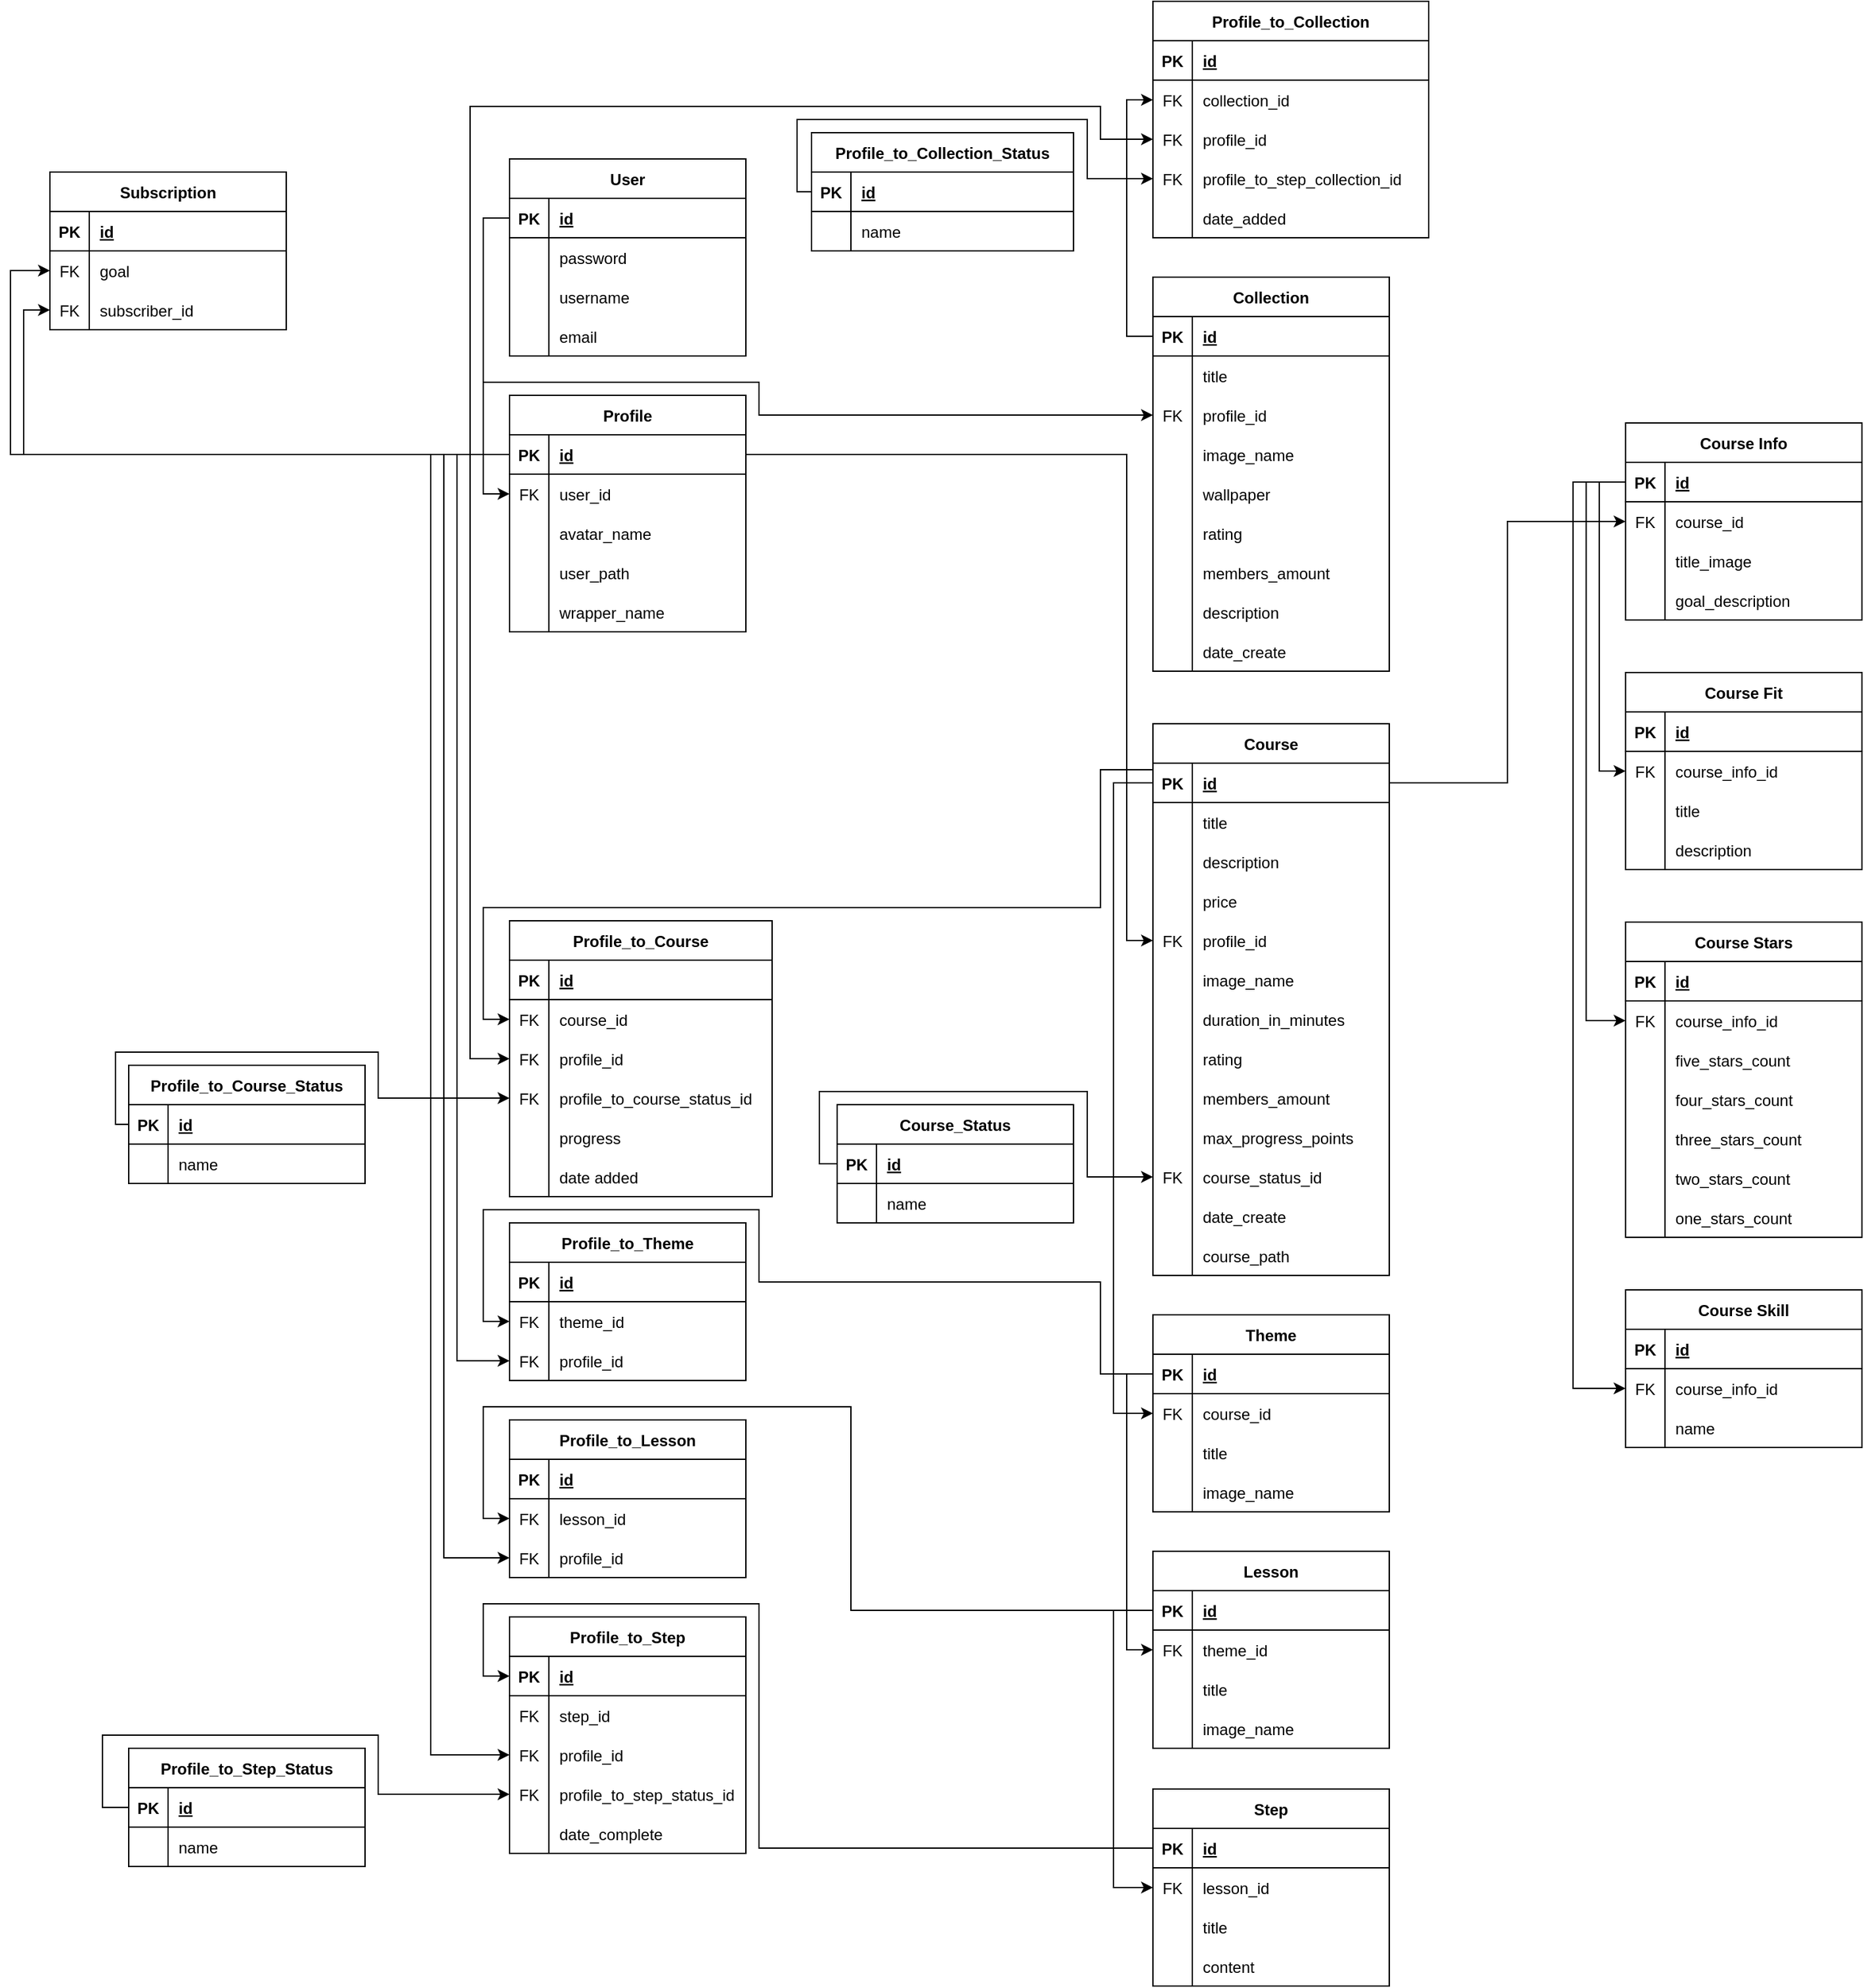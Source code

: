 <mxfile version="18.0.6" type="device"><diagram id="nMJryKee5JUQy07iCQxH" name="Page-1"><mxGraphModel dx="3513" dy="846" grid="1" gridSize="10" guides="1" tooltips="1" connect="1" arrows="1" fold="1" page="1" pageScale="1" pageWidth="827" pageHeight="1169" math="0" shadow="0"><root><mxCell id="0"/><mxCell id="1" parent="0"/><mxCell id="BwHYD0EakSym862uzLno-1" value="Profile" style="shape=table;startSize=30;container=1;collapsible=1;childLayout=tableLayout;fixedRows=1;rowLines=0;fontStyle=1;align=center;resizeLast=1;" parent="1" vertex="1"><mxGeometry x="-670" y="1100" width="180" height="180" as="geometry"/></mxCell><mxCell id="BwHYD0EakSym862uzLno-2" value="" style="shape=partialRectangle;collapsible=0;dropTarget=0;pointerEvents=0;fillColor=none;top=0;left=0;bottom=1;right=0;points=[[0,0.5],[1,0.5]];portConstraint=eastwest;" parent="BwHYD0EakSym862uzLno-1" vertex="1"><mxGeometry y="30" width="180" height="30" as="geometry"/></mxCell><mxCell id="BwHYD0EakSym862uzLno-3" value="PK" style="shape=partialRectangle;connectable=0;fillColor=none;top=0;left=0;bottom=0;right=0;fontStyle=1;overflow=hidden;" parent="BwHYD0EakSym862uzLno-2" vertex="1"><mxGeometry width="30" height="30" as="geometry"><mxRectangle width="30" height="30" as="alternateBounds"/></mxGeometry></mxCell><mxCell id="BwHYD0EakSym862uzLno-4" value="id" style="shape=partialRectangle;connectable=0;fillColor=none;top=0;left=0;bottom=0;right=0;align=left;spacingLeft=6;fontStyle=5;overflow=hidden;" parent="BwHYD0EakSym862uzLno-2" vertex="1"><mxGeometry x="30" width="150" height="30" as="geometry"><mxRectangle width="150" height="30" as="alternateBounds"/></mxGeometry></mxCell><mxCell id="BwHYD0EakSym862uzLno-5" value="" style="shape=partialRectangle;collapsible=0;dropTarget=0;pointerEvents=0;fillColor=none;top=0;left=0;bottom=0;right=0;points=[[0,0.5],[1,0.5]];portConstraint=eastwest;" parent="BwHYD0EakSym862uzLno-1" vertex="1"><mxGeometry y="60" width="180" height="30" as="geometry"/></mxCell><mxCell id="BwHYD0EakSym862uzLno-6" value="FK" style="shape=partialRectangle;connectable=0;fillColor=none;top=0;left=0;bottom=0;right=0;editable=1;overflow=hidden;" parent="BwHYD0EakSym862uzLno-5" vertex="1"><mxGeometry width="30" height="30" as="geometry"><mxRectangle width="30" height="30" as="alternateBounds"/></mxGeometry></mxCell><mxCell id="BwHYD0EakSym862uzLno-7" value="user_id" style="shape=partialRectangle;connectable=0;fillColor=none;top=0;left=0;bottom=0;right=0;align=left;spacingLeft=6;overflow=hidden;" parent="BwHYD0EakSym862uzLno-5" vertex="1"><mxGeometry x="30" width="150" height="30" as="geometry"><mxRectangle width="150" height="30" as="alternateBounds"/></mxGeometry></mxCell><mxCell id="BwHYD0EakSym862uzLno-8" value="" style="shape=partialRectangle;collapsible=0;dropTarget=0;pointerEvents=0;fillColor=none;top=0;left=0;bottom=0;right=0;points=[[0,0.5],[1,0.5]];portConstraint=eastwest;" parent="BwHYD0EakSym862uzLno-1" vertex="1"><mxGeometry y="90" width="180" height="30" as="geometry"/></mxCell><mxCell id="BwHYD0EakSym862uzLno-9" value="" style="shape=partialRectangle;connectable=0;fillColor=none;top=0;left=0;bottom=0;right=0;editable=1;overflow=hidden;" parent="BwHYD0EakSym862uzLno-8" vertex="1"><mxGeometry width="30" height="30" as="geometry"><mxRectangle width="30" height="30" as="alternateBounds"/></mxGeometry></mxCell><mxCell id="BwHYD0EakSym862uzLno-10" value="avatar_name" style="shape=partialRectangle;connectable=0;fillColor=none;top=0;left=0;bottom=0;right=0;align=left;spacingLeft=6;overflow=hidden;" parent="BwHYD0EakSym862uzLno-8" vertex="1"><mxGeometry x="30" width="150" height="30" as="geometry"><mxRectangle width="150" height="30" as="alternateBounds"/></mxGeometry></mxCell><mxCell id="BwHYD0EakSym862uzLno-11" value="" style="shape=partialRectangle;collapsible=0;dropTarget=0;pointerEvents=0;fillColor=none;top=0;left=0;bottom=0;right=0;points=[[0,0.5],[1,0.5]];portConstraint=eastwest;" parent="BwHYD0EakSym862uzLno-1" vertex="1"><mxGeometry y="120" width="180" height="30" as="geometry"/></mxCell><mxCell id="BwHYD0EakSym862uzLno-12" value="" style="shape=partialRectangle;connectable=0;fillColor=none;top=0;left=0;bottom=0;right=0;editable=1;overflow=hidden;" parent="BwHYD0EakSym862uzLno-11" vertex="1"><mxGeometry width="30" height="30" as="geometry"><mxRectangle width="30" height="30" as="alternateBounds"/></mxGeometry></mxCell><mxCell id="BwHYD0EakSym862uzLno-13" value="user_path" style="shape=partialRectangle;connectable=0;fillColor=none;top=0;left=0;bottom=0;right=0;align=left;spacingLeft=6;overflow=hidden;" parent="BwHYD0EakSym862uzLno-11" vertex="1"><mxGeometry x="30" width="150" height="30" as="geometry"><mxRectangle width="150" height="30" as="alternateBounds"/></mxGeometry></mxCell><mxCell id="pYFZKaI2LTJT1YjwA-D0-156" value="" style="shape=partialRectangle;collapsible=0;dropTarget=0;pointerEvents=0;fillColor=none;top=0;left=0;bottom=0;right=0;points=[[0,0.5],[1,0.5]];portConstraint=eastwest;" parent="BwHYD0EakSym862uzLno-1" vertex="1"><mxGeometry y="150" width="180" height="30" as="geometry"/></mxCell><mxCell id="pYFZKaI2LTJT1YjwA-D0-157" value="" style="shape=partialRectangle;connectable=0;fillColor=none;top=0;left=0;bottom=0;right=0;editable=1;overflow=hidden;" parent="pYFZKaI2LTJT1YjwA-D0-156" vertex="1"><mxGeometry width="30" height="30" as="geometry"><mxRectangle width="30" height="30" as="alternateBounds"/></mxGeometry></mxCell><mxCell id="pYFZKaI2LTJT1YjwA-D0-158" value="wrapper_name" style="shape=partialRectangle;connectable=0;fillColor=none;top=0;left=0;bottom=0;right=0;align=left;spacingLeft=6;overflow=hidden;" parent="pYFZKaI2LTJT1YjwA-D0-156" vertex="1"><mxGeometry x="30" width="150" height="30" as="geometry"><mxRectangle width="150" height="30" as="alternateBounds"/></mxGeometry></mxCell><mxCell id="BwHYD0EakSym862uzLno-14" value="User" style="shape=table;startSize=30;container=1;collapsible=1;childLayout=tableLayout;fixedRows=1;rowLines=0;fontStyle=1;align=center;resizeLast=1;" parent="1" vertex="1"><mxGeometry x="-670" y="920" width="180" height="150" as="geometry"/></mxCell><mxCell id="BwHYD0EakSym862uzLno-15" value="" style="shape=partialRectangle;collapsible=0;dropTarget=0;pointerEvents=0;fillColor=none;top=0;left=0;bottom=1;right=0;points=[[0,0.5],[1,0.5]];portConstraint=eastwest;" parent="BwHYD0EakSym862uzLno-14" vertex="1"><mxGeometry y="30" width="180" height="30" as="geometry"/></mxCell><mxCell id="BwHYD0EakSym862uzLno-16" value="PK" style="shape=partialRectangle;connectable=0;fillColor=none;top=0;left=0;bottom=0;right=0;fontStyle=1;overflow=hidden;" parent="BwHYD0EakSym862uzLno-15" vertex="1"><mxGeometry width="30" height="30" as="geometry"><mxRectangle width="30" height="30" as="alternateBounds"/></mxGeometry></mxCell><mxCell id="BwHYD0EakSym862uzLno-17" value="id" style="shape=partialRectangle;connectable=0;fillColor=none;top=0;left=0;bottom=0;right=0;align=left;spacingLeft=6;fontStyle=5;overflow=hidden;" parent="BwHYD0EakSym862uzLno-15" vertex="1"><mxGeometry x="30" width="150" height="30" as="geometry"><mxRectangle width="150" height="30" as="alternateBounds"/></mxGeometry></mxCell><mxCell id="BwHYD0EakSym862uzLno-18" value="" style="shape=partialRectangle;collapsible=0;dropTarget=0;pointerEvents=0;fillColor=none;top=0;left=0;bottom=0;right=0;points=[[0,0.5],[1,0.5]];portConstraint=eastwest;" parent="BwHYD0EakSym862uzLno-14" vertex="1"><mxGeometry y="60" width="180" height="30" as="geometry"/></mxCell><mxCell id="BwHYD0EakSym862uzLno-19" value="" style="shape=partialRectangle;connectable=0;fillColor=none;top=0;left=0;bottom=0;right=0;editable=1;overflow=hidden;" parent="BwHYD0EakSym862uzLno-18" vertex="1"><mxGeometry width="30" height="30" as="geometry"><mxRectangle width="30" height="30" as="alternateBounds"/></mxGeometry></mxCell><mxCell id="BwHYD0EakSym862uzLno-20" value="password" style="shape=partialRectangle;connectable=0;fillColor=none;top=0;left=0;bottom=0;right=0;align=left;spacingLeft=6;overflow=hidden;" parent="BwHYD0EakSym862uzLno-18" vertex="1"><mxGeometry x="30" width="150" height="30" as="geometry"><mxRectangle width="150" height="30" as="alternateBounds"/></mxGeometry></mxCell><mxCell id="BwHYD0EakSym862uzLno-27" value="" style="shape=partialRectangle;collapsible=0;dropTarget=0;pointerEvents=0;fillColor=none;top=0;left=0;bottom=0;right=0;points=[[0,0.5],[1,0.5]];portConstraint=eastwest;" parent="BwHYD0EakSym862uzLno-14" vertex="1"><mxGeometry y="90" width="180" height="30" as="geometry"/></mxCell><mxCell id="BwHYD0EakSym862uzLno-28" value="" style="shape=partialRectangle;connectable=0;fillColor=none;top=0;left=0;bottom=0;right=0;editable=1;overflow=hidden;" parent="BwHYD0EakSym862uzLno-27" vertex="1"><mxGeometry width="30" height="30" as="geometry"><mxRectangle width="30" height="30" as="alternateBounds"/></mxGeometry></mxCell><mxCell id="BwHYD0EakSym862uzLno-29" value="username" style="shape=partialRectangle;connectable=0;fillColor=none;top=0;left=0;bottom=0;right=0;align=left;spacingLeft=6;overflow=hidden;" parent="BwHYD0EakSym862uzLno-27" vertex="1"><mxGeometry x="30" width="150" height="30" as="geometry"><mxRectangle width="150" height="30" as="alternateBounds"/></mxGeometry></mxCell><mxCell id="BwHYD0EakSym862uzLno-36" value="" style="shape=partialRectangle;collapsible=0;dropTarget=0;pointerEvents=0;fillColor=none;top=0;left=0;bottom=0;right=0;points=[[0,0.5],[1,0.5]];portConstraint=eastwest;" parent="BwHYD0EakSym862uzLno-14" vertex="1"><mxGeometry y="120" width="180" height="30" as="geometry"/></mxCell><mxCell id="BwHYD0EakSym862uzLno-37" value="" style="shape=partialRectangle;connectable=0;fillColor=none;top=0;left=0;bottom=0;right=0;editable=1;overflow=hidden;" parent="BwHYD0EakSym862uzLno-36" vertex="1"><mxGeometry width="30" height="30" as="geometry"><mxRectangle width="30" height="30" as="alternateBounds"/></mxGeometry></mxCell><mxCell id="BwHYD0EakSym862uzLno-38" value="email" style="shape=partialRectangle;connectable=0;fillColor=none;top=0;left=0;bottom=0;right=0;align=left;spacingLeft=6;overflow=hidden;" parent="BwHYD0EakSym862uzLno-36" vertex="1"><mxGeometry x="30" width="150" height="30" as="geometry"><mxRectangle width="150" height="30" as="alternateBounds"/></mxGeometry></mxCell><mxCell id="BwHYD0EakSym862uzLno-175" style="edgeStyle=orthogonalEdgeStyle;rounded=0;orthogonalLoop=1;jettySize=auto;html=1;exitX=0;exitY=0.5;exitDx=0;exitDy=0;entryX=0;entryY=0.5;entryDx=0;entryDy=0;" parent="1" source="BwHYD0EakSym862uzLno-15" target="BwHYD0EakSym862uzLno-5" edge="1"><mxGeometry relative="1" as="geometry"/></mxCell><mxCell id="BwHYD0EakSym862uzLno-186" value="Course" style="shape=table;startSize=30;container=1;collapsible=1;childLayout=tableLayout;fixedRows=1;rowLines=0;fontStyle=1;align=center;resizeLast=1;" parent="1" vertex="1"><mxGeometry x="-180" y="1350" width="180" height="420" as="geometry"/></mxCell><mxCell id="BwHYD0EakSym862uzLno-187" value="" style="shape=partialRectangle;collapsible=0;dropTarget=0;pointerEvents=0;fillColor=none;top=0;left=0;bottom=1;right=0;points=[[0,0.5],[1,0.5]];portConstraint=eastwest;" parent="BwHYD0EakSym862uzLno-186" vertex="1"><mxGeometry y="30" width="180" height="30" as="geometry"/></mxCell><mxCell id="BwHYD0EakSym862uzLno-188" value="PK" style="shape=partialRectangle;connectable=0;fillColor=none;top=0;left=0;bottom=0;right=0;fontStyle=1;overflow=hidden;" parent="BwHYD0EakSym862uzLno-187" vertex="1"><mxGeometry width="30" height="30" as="geometry"><mxRectangle width="30" height="30" as="alternateBounds"/></mxGeometry></mxCell><mxCell id="BwHYD0EakSym862uzLno-189" value="id" style="shape=partialRectangle;connectable=0;fillColor=none;top=0;left=0;bottom=0;right=0;align=left;spacingLeft=6;fontStyle=5;overflow=hidden;" parent="BwHYD0EakSym862uzLno-187" vertex="1"><mxGeometry x="30" width="150" height="30" as="geometry"><mxRectangle width="150" height="30" as="alternateBounds"/></mxGeometry></mxCell><mxCell id="BwHYD0EakSym862uzLno-190" value="" style="shape=partialRectangle;collapsible=0;dropTarget=0;pointerEvents=0;fillColor=none;top=0;left=0;bottom=0;right=0;points=[[0,0.5],[1,0.5]];portConstraint=eastwest;" parent="BwHYD0EakSym862uzLno-186" vertex="1"><mxGeometry y="60" width="180" height="30" as="geometry"/></mxCell><mxCell id="BwHYD0EakSym862uzLno-191" value="" style="shape=partialRectangle;connectable=0;fillColor=none;top=0;left=0;bottom=0;right=0;editable=1;overflow=hidden;" parent="BwHYD0EakSym862uzLno-190" vertex="1"><mxGeometry width="30" height="30" as="geometry"><mxRectangle width="30" height="30" as="alternateBounds"/></mxGeometry></mxCell><mxCell id="BwHYD0EakSym862uzLno-192" value="title" style="shape=partialRectangle;connectable=0;fillColor=none;top=0;left=0;bottom=0;right=0;align=left;spacingLeft=6;overflow=hidden;" parent="BwHYD0EakSym862uzLno-190" vertex="1"><mxGeometry x="30" width="150" height="30" as="geometry"><mxRectangle width="150" height="30" as="alternateBounds"/></mxGeometry></mxCell><mxCell id="BwHYD0EakSym862uzLno-193" value="" style="shape=partialRectangle;collapsible=0;dropTarget=0;pointerEvents=0;fillColor=none;top=0;left=0;bottom=0;right=0;points=[[0,0.5],[1,0.5]];portConstraint=eastwest;" parent="BwHYD0EakSym862uzLno-186" vertex="1"><mxGeometry y="90" width="180" height="30" as="geometry"/></mxCell><mxCell id="BwHYD0EakSym862uzLno-194" value="" style="shape=partialRectangle;connectable=0;fillColor=none;top=0;left=0;bottom=0;right=0;editable=1;overflow=hidden;" parent="BwHYD0EakSym862uzLno-193" vertex="1"><mxGeometry width="30" height="30" as="geometry"><mxRectangle width="30" height="30" as="alternateBounds"/></mxGeometry></mxCell><mxCell id="BwHYD0EakSym862uzLno-195" value="description" style="shape=partialRectangle;connectable=0;fillColor=none;top=0;left=0;bottom=0;right=0;align=left;spacingLeft=6;overflow=hidden;" parent="BwHYD0EakSym862uzLno-193" vertex="1"><mxGeometry x="30" width="150" height="30" as="geometry"><mxRectangle width="150" height="30" as="alternateBounds"/></mxGeometry></mxCell><mxCell id="BwHYD0EakSym862uzLno-196" value="" style="shape=partialRectangle;collapsible=0;dropTarget=0;pointerEvents=0;fillColor=none;top=0;left=0;bottom=0;right=0;points=[[0,0.5],[1,0.5]];portConstraint=eastwest;" parent="BwHYD0EakSym862uzLno-186" vertex="1"><mxGeometry y="120" width="180" height="30" as="geometry"/></mxCell><mxCell id="BwHYD0EakSym862uzLno-197" value="" style="shape=partialRectangle;connectable=0;fillColor=none;top=0;left=0;bottom=0;right=0;editable=1;overflow=hidden;" parent="BwHYD0EakSym862uzLno-196" vertex="1"><mxGeometry width="30" height="30" as="geometry"><mxRectangle width="30" height="30" as="alternateBounds"/></mxGeometry></mxCell><mxCell id="BwHYD0EakSym862uzLno-198" value="price" style="shape=partialRectangle;connectable=0;fillColor=none;top=0;left=0;bottom=0;right=0;align=left;spacingLeft=6;overflow=hidden;" parent="BwHYD0EakSym862uzLno-196" vertex="1"><mxGeometry x="30" width="150" height="30" as="geometry"><mxRectangle width="150" height="30" as="alternateBounds"/></mxGeometry></mxCell><mxCell id="BwHYD0EakSym862uzLno-199" value="" style="shape=partialRectangle;collapsible=0;dropTarget=0;pointerEvents=0;fillColor=none;top=0;left=0;bottom=0;right=0;points=[[0,0.5],[1,0.5]];portConstraint=eastwest;" parent="BwHYD0EakSym862uzLno-186" vertex="1"><mxGeometry y="150" width="180" height="30" as="geometry"/></mxCell><mxCell id="BwHYD0EakSym862uzLno-200" value="FK" style="shape=partialRectangle;connectable=0;fillColor=none;top=0;left=0;bottom=0;right=0;editable=1;overflow=hidden;" parent="BwHYD0EakSym862uzLno-199" vertex="1"><mxGeometry width="30" height="30" as="geometry"><mxRectangle width="30" height="30" as="alternateBounds"/></mxGeometry></mxCell><mxCell id="BwHYD0EakSym862uzLno-201" value="profile_id" style="shape=partialRectangle;connectable=0;fillColor=none;top=0;left=0;bottom=0;right=0;align=left;spacingLeft=6;overflow=hidden;" parent="BwHYD0EakSym862uzLno-199" vertex="1"><mxGeometry x="30" width="150" height="30" as="geometry"><mxRectangle width="150" height="30" as="alternateBounds"/></mxGeometry></mxCell><mxCell id="BwHYD0EakSym862uzLno-202" value="" style="shape=partialRectangle;collapsible=0;dropTarget=0;pointerEvents=0;fillColor=none;top=0;left=0;bottom=0;right=0;points=[[0,0.5],[1,0.5]];portConstraint=eastwest;" parent="BwHYD0EakSym862uzLno-186" vertex="1"><mxGeometry y="180" width="180" height="30" as="geometry"/></mxCell><mxCell id="BwHYD0EakSym862uzLno-203" value="" style="shape=partialRectangle;connectable=0;fillColor=none;top=0;left=0;bottom=0;right=0;editable=1;overflow=hidden;" parent="BwHYD0EakSym862uzLno-202" vertex="1"><mxGeometry width="30" height="30" as="geometry"><mxRectangle width="30" height="30" as="alternateBounds"/></mxGeometry></mxCell><mxCell id="BwHYD0EakSym862uzLno-204" value="image_name" style="shape=partialRectangle;connectable=0;fillColor=none;top=0;left=0;bottom=0;right=0;align=left;spacingLeft=6;overflow=hidden;" parent="BwHYD0EakSym862uzLno-202" vertex="1"><mxGeometry x="30" width="150" height="30" as="geometry"><mxRectangle width="150" height="30" as="alternateBounds"/></mxGeometry></mxCell><mxCell id="BwHYD0EakSym862uzLno-205" value="" style="shape=partialRectangle;collapsible=0;dropTarget=0;pointerEvents=0;fillColor=none;top=0;left=0;bottom=0;right=0;points=[[0,0.5],[1,0.5]];portConstraint=eastwest;" parent="BwHYD0EakSym862uzLno-186" vertex="1"><mxGeometry y="210" width="180" height="30" as="geometry"/></mxCell><mxCell id="BwHYD0EakSym862uzLno-206" value="" style="shape=partialRectangle;connectable=0;fillColor=none;top=0;left=0;bottom=0;right=0;editable=1;overflow=hidden;" parent="BwHYD0EakSym862uzLno-205" vertex="1"><mxGeometry width="30" height="30" as="geometry"><mxRectangle width="30" height="30" as="alternateBounds"/></mxGeometry></mxCell><mxCell id="BwHYD0EakSym862uzLno-207" value="duration_in_minutes" style="shape=partialRectangle;connectable=0;fillColor=none;top=0;left=0;bottom=0;right=0;align=left;spacingLeft=6;overflow=hidden;" parent="BwHYD0EakSym862uzLno-205" vertex="1"><mxGeometry x="30" width="150" height="30" as="geometry"><mxRectangle width="150" height="30" as="alternateBounds"/></mxGeometry></mxCell><mxCell id="BwHYD0EakSym862uzLno-208" value="" style="shape=partialRectangle;collapsible=0;dropTarget=0;pointerEvents=0;fillColor=none;top=0;left=0;bottom=0;right=0;points=[[0,0.5],[1,0.5]];portConstraint=eastwest;" parent="BwHYD0EakSym862uzLno-186" vertex="1"><mxGeometry y="240" width="180" height="30" as="geometry"/></mxCell><mxCell id="BwHYD0EakSym862uzLno-209" value="" style="shape=partialRectangle;connectable=0;fillColor=none;top=0;left=0;bottom=0;right=0;editable=1;overflow=hidden;" parent="BwHYD0EakSym862uzLno-208" vertex="1"><mxGeometry width="30" height="30" as="geometry"><mxRectangle width="30" height="30" as="alternateBounds"/></mxGeometry></mxCell><mxCell id="BwHYD0EakSym862uzLno-210" value="rating" style="shape=partialRectangle;connectable=0;fillColor=none;top=0;left=0;bottom=0;right=0;align=left;spacingLeft=6;overflow=hidden;" parent="BwHYD0EakSym862uzLno-208" vertex="1"><mxGeometry x="30" width="150" height="30" as="geometry"><mxRectangle width="150" height="30" as="alternateBounds"/></mxGeometry></mxCell><mxCell id="BwHYD0EakSym862uzLno-211" value="" style="shape=partialRectangle;collapsible=0;dropTarget=0;pointerEvents=0;fillColor=none;top=0;left=0;bottom=0;right=0;points=[[0,0.5],[1,0.5]];portConstraint=eastwest;" parent="BwHYD0EakSym862uzLno-186" vertex="1"><mxGeometry y="270" width="180" height="30" as="geometry"/></mxCell><mxCell id="BwHYD0EakSym862uzLno-212" value="" style="shape=partialRectangle;connectable=0;fillColor=none;top=0;left=0;bottom=0;right=0;editable=1;overflow=hidden;" parent="BwHYD0EakSym862uzLno-211" vertex="1"><mxGeometry width="30" height="30" as="geometry"><mxRectangle width="30" height="30" as="alternateBounds"/></mxGeometry></mxCell><mxCell id="BwHYD0EakSym862uzLno-213" value="members_amount" style="shape=partialRectangle;connectable=0;fillColor=none;top=0;left=0;bottom=0;right=0;align=left;spacingLeft=6;overflow=hidden;" parent="BwHYD0EakSym862uzLno-211" vertex="1"><mxGeometry x="30" width="150" height="30" as="geometry"><mxRectangle width="150" height="30" as="alternateBounds"/></mxGeometry></mxCell><mxCell id="BwHYD0EakSym862uzLno-217" value="" style="shape=partialRectangle;collapsible=0;dropTarget=0;pointerEvents=0;fillColor=none;top=0;left=0;bottom=0;right=0;points=[[0,0.5],[1,0.5]];portConstraint=eastwest;" parent="BwHYD0EakSym862uzLno-186" vertex="1"><mxGeometry y="300" width="180" height="30" as="geometry"/></mxCell><mxCell id="BwHYD0EakSym862uzLno-218" value="" style="shape=partialRectangle;connectable=0;fillColor=none;top=0;left=0;bottom=0;right=0;editable=1;overflow=hidden;" parent="BwHYD0EakSym862uzLno-217" vertex="1"><mxGeometry width="30" height="30" as="geometry"><mxRectangle width="30" height="30" as="alternateBounds"/></mxGeometry></mxCell><mxCell id="BwHYD0EakSym862uzLno-219" value="max_progress_points" style="shape=partialRectangle;connectable=0;fillColor=none;top=0;left=0;bottom=0;right=0;align=left;spacingLeft=6;overflow=hidden;" parent="BwHYD0EakSym862uzLno-217" vertex="1"><mxGeometry x="30" width="150" height="30" as="geometry"><mxRectangle width="150" height="30" as="alternateBounds"/></mxGeometry></mxCell><mxCell id="BwHYD0EakSym862uzLno-265" value="" style="shape=partialRectangle;collapsible=0;dropTarget=0;pointerEvents=0;fillColor=none;top=0;left=0;bottom=0;right=0;points=[[0,0.5],[1,0.5]];portConstraint=eastwest;" parent="BwHYD0EakSym862uzLno-186" vertex="1"><mxGeometry y="330" width="180" height="30" as="geometry"/></mxCell><mxCell id="BwHYD0EakSym862uzLno-266" value="FK" style="shape=partialRectangle;connectable=0;fillColor=none;top=0;left=0;bottom=0;right=0;editable=1;overflow=hidden;" parent="BwHYD0EakSym862uzLno-265" vertex="1"><mxGeometry width="30" height="30" as="geometry"><mxRectangle width="30" height="30" as="alternateBounds"/></mxGeometry></mxCell><mxCell id="BwHYD0EakSym862uzLno-267" value="course_status_id" style="shape=partialRectangle;connectable=0;fillColor=none;top=0;left=0;bottom=0;right=0;align=left;spacingLeft=6;overflow=hidden;" parent="BwHYD0EakSym862uzLno-265" vertex="1"><mxGeometry x="30" width="150" height="30" as="geometry"><mxRectangle width="150" height="30" as="alternateBounds"/></mxGeometry></mxCell><mxCell id="pYFZKaI2LTJT1YjwA-D0-164" value="" style="shape=partialRectangle;collapsible=0;dropTarget=0;pointerEvents=0;fillColor=none;top=0;left=0;bottom=0;right=0;points=[[0,0.5],[1,0.5]];portConstraint=eastwest;" parent="BwHYD0EakSym862uzLno-186" vertex="1"><mxGeometry y="360" width="180" height="30" as="geometry"/></mxCell><mxCell id="pYFZKaI2LTJT1YjwA-D0-165" value="" style="shape=partialRectangle;connectable=0;fillColor=none;top=0;left=0;bottom=0;right=0;editable=1;overflow=hidden;" parent="pYFZKaI2LTJT1YjwA-D0-164" vertex="1"><mxGeometry width="30" height="30" as="geometry"><mxRectangle width="30" height="30" as="alternateBounds"/></mxGeometry></mxCell><mxCell id="pYFZKaI2LTJT1YjwA-D0-166" value="date_create" style="shape=partialRectangle;connectable=0;fillColor=none;top=0;left=0;bottom=0;right=0;align=left;spacingLeft=6;overflow=hidden;" parent="pYFZKaI2LTJT1YjwA-D0-164" vertex="1"><mxGeometry x="30" width="150" height="30" as="geometry"><mxRectangle width="150" height="30" as="alternateBounds"/></mxGeometry></mxCell><mxCell id="pYFZKaI2LTJT1YjwA-D0-189" value="" style="shape=partialRectangle;collapsible=0;dropTarget=0;pointerEvents=0;fillColor=none;top=0;left=0;bottom=0;right=0;points=[[0,0.5],[1,0.5]];portConstraint=eastwest;" parent="BwHYD0EakSym862uzLno-186" vertex="1"><mxGeometry y="390" width="180" height="30" as="geometry"/></mxCell><mxCell id="pYFZKaI2LTJT1YjwA-D0-190" value="" style="shape=partialRectangle;connectable=0;fillColor=none;top=0;left=0;bottom=0;right=0;editable=1;overflow=hidden;" parent="pYFZKaI2LTJT1YjwA-D0-189" vertex="1"><mxGeometry width="30" height="30" as="geometry"><mxRectangle width="30" height="30" as="alternateBounds"/></mxGeometry></mxCell><mxCell id="pYFZKaI2LTJT1YjwA-D0-191" value="course_path" style="shape=partialRectangle;connectable=0;fillColor=none;top=0;left=0;bottom=0;right=0;align=left;spacingLeft=6;overflow=hidden;" parent="pYFZKaI2LTJT1YjwA-D0-189" vertex="1"><mxGeometry x="30" width="150" height="30" as="geometry"><mxRectangle width="150" height="30" as="alternateBounds"/></mxGeometry></mxCell><mxCell id="BwHYD0EakSym862uzLno-221" value="Theme" style="shape=table;startSize=30;container=1;collapsible=1;childLayout=tableLayout;fixedRows=1;rowLines=0;fontStyle=1;align=center;resizeLast=1;" parent="1" vertex="1"><mxGeometry x="-180" y="1800" width="180" height="150" as="geometry"/></mxCell><mxCell id="BwHYD0EakSym862uzLno-222" value="" style="shape=partialRectangle;collapsible=0;dropTarget=0;pointerEvents=0;fillColor=none;top=0;left=0;bottom=1;right=0;points=[[0,0.5],[1,0.5]];portConstraint=eastwest;" parent="BwHYD0EakSym862uzLno-221" vertex="1"><mxGeometry y="30" width="180" height="30" as="geometry"/></mxCell><mxCell id="BwHYD0EakSym862uzLno-223" value="PK" style="shape=partialRectangle;connectable=0;fillColor=none;top=0;left=0;bottom=0;right=0;fontStyle=1;overflow=hidden;" parent="BwHYD0EakSym862uzLno-222" vertex="1"><mxGeometry width="30" height="30" as="geometry"><mxRectangle width="30" height="30" as="alternateBounds"/></mxGeometry></mxCell><mxCell id="BwHYD0EakSym862uzLno-224" value="id" style="shape=partialRectangle;connectable=0;fillColor=none;top=0;left=0;bottom=0;right=0;align=left;spacingLeft=6;fontStyle=5;overflow=hidden;" parent="BwHYD0EakSym862uzLno-222" vertex="1"><mxGeometry x="30" width="150" height="30" as="geometry"><mxRectangle width="150" height="30" as="alternateBounds"/></mxGeometry></mxCell><mxCell id="BwHYD0EakSym862uzLno-225" value="" style="shape=partialRectangle;collapsible=0;dropTarget=0;pointerEvents=0;fillColor=none;top=0;left=0;bottom=0;right=0;points=[[0,0.5],[1,0.5]];portConstraint=eastwest;" parent="BwHYD0EakSym862uzLno-221" vertex="1"><mxGeometry y="60" width="180" height="30" as="geometry"/></mxCell><mxCell id="BwHYD0EakSym862uzLno-226" value="FK" style="shape=partialRectangle;connectable=0;fillColor=none;top=0;left=0;bottom=0;right=0;editable=1;overflow=hidden;" parent="BwHYD0EakSym862uzLno-225" vertex="1"><mxGeometry width="30" height="30" as="geometry"><mxRectangle width="30" height="30" as="alternateBounds"/></mxGeometry></mxCell><mxCell id="BwHYD0EakSym862uzLno-227" value="course_id" style="shape=partialRectangle;connectable=0;fillColor=none;top=0;left=0;bottom=0;right=0;align=left;spacingLeft=6;overflow=hidden;" parent="BwHYD0EakSym862uzLno-225" vertex="1"><mxGeometry x="30" width="150" height="30" as="geometry"><mxRectangle width="150" height="30" as="alternateBounds"/></mxGeometry></mxCell><mxCell id="BwHYD0EakSym862uzLno-228" value="" style="shape=partialRectangle;collapsible=0;dropTarget=0;pointerEvents=0;fillColor=none;top=0;left=0;bottom=0;right=0;points=[[0,0.5],[1,0.5]];portConstraint=eastwest;" parent="BwHYD0EakSym862uzLno-221" vertex="1"><mxGeometry y="90" width="180" height="30" as="geometry"/></mxCell><mxCell id="BwHYD0EakSym862uzLno-229" value="" style="shape=partialRectangle;connectable=0;fillColor=none;top=0;left=0;bottom=0;right=0;editable=1;overflow=hidden;" parent="BwHYD0EakSym862uzLno-228" vertex="1"><mxGeometry width="30" height="30" as="geometry"><mxRectangle width="30" height="30" as="alternateBounds"/></mxGeometry></mxCell><mxCell id="BwHYD0EakSym862uzLno-230" value="title" style="shape=partialRectangle;connectable=0;fillColor=none;top=0;left=0;bottom=0;right=0;align=left;spacingLeft=6;overflow=hidden;" parent="BwHYD0EakSym862uzLno-228" vertex="1"><mxGeometry x="30" width="150" height="30" as="geometry"><mxRectangle width="150" height="30" as="alternateBounds"/></mxGeometry></mxCell><mxCell id="pYFZKaI2LTJT1YjwA-D0-192" value="" style="shape=partialRectangle;collapsible=0;dropTarget=0;pointerEvents=0;fillColor=none;top=0;left=0;bottom=0;right=0;points=[[0,0.5],[1,0.5]];portConstraint=eastwest;" parent="BwHYD0EakSym862uzLno-221" vertex="1"><mxGeometry y="120" width="180" height="30" as="geometry"/></mxCell><mxCell id="pYFZKaI2LTJT1YjwA-D0-193" value="" style="shape=partialRectangle;connectable=0;fillColor=none;top=0;left=0;bottom=0;right=0;editable=1;overflow=hidden;" parent="pYFZKaI2LTJT1YjwA-D0-192" vertex="1"><mxGeometry width="30" height="30" as="geometry"><mxRectangle width="30" height="30" as="alternateBounds"/></mxGeometry></mxCell><mxCell id="pYFZKaI2LTJT1YjwA-D0-194" value="image_name" style="shape=partialRectangle;connectable=0;fillColor=none;top=0;left=0;bottom=0;right=0;align=left;spacingLeft=6;overflow=hidden;" parent="pYFZKaI2LTJT1YjwA-D0-192" vertex="1"><mxGeometry x="30" width="150" height="30" as="geometry"><mxRectangle width="150" height="30" as="alternateBounds"/></mxGeometry></mxCell><mxCell id="BwHYD0EakSym862uzLno-232" value="Lesson" style="shape=table;startSize=30;container=1;collapsible=1;childLayout=tableLayout;fixedRows=1;rowLines=0;fontStyle=1;align=center;resizeLast=1;" parent="1" vertex="1"><mxGeometry x="-180" y="1980" width="180" height="150" as="geometry"/></mxCell><mxCell id="BwHYD0EakSym862uzLno-233" value="" style="shape=partialRectangle;collapsible=0;dropTarget=0;pointerEvents=0;fillColor=none;top=0;left=0;bottom=1;right=0;points=[[0,0.5],[1,0.5]];portConstraint=eastwest;" parent="BwHYD0EakSym862uzLno-232" vertex="1"><mxGeometry y="30" width="180" height="30" as="geometry"/></mxCell><mxCell id="BwHYD0EakSym862uzLno-234" value="PK" style="shape=partialRectangle;connectable=0;fillColor=none;top=0;left=0;bottom=0;right=0;fontStyle=1;overflow=hidden;" parent="BwHYD0EakSym862uzLno-233" vertex="1"><mxGeometry width="30" height="30" as="geometry"><mxRectangle width="30" height="30" as="alternateBounds"/></mxGeometry></mxCell><mxCell id="BwHYD0EakSym862uzLno-235" value="id" style="shape=partialRectangle;connectable=0;fillColor=none;top=0;left=0;bottom=0;right=0;align=left;spacingLeft=6;fontStyle=5;overflow=hidden;" parent="BwHYD0EakSym862uzLno-233" vertex="1"><mxGeometry x="30" width="150" height="30" as="geometry"><mxRectangle width="150" height="30" as="alternateBounds"/></mxGeometry></mxCell><mxCell id="BwHYD0EakSym862uzLno-236" value="" style="shape=partialRectangle;collapsible=0;dropTarget=0;pointerEvents=0;fillColor=none;top=0;left=0;bottom=0;right=0;points=[[0,0.5],[1,0.5]];portConstraint=eastwest;" parent="BwHYD0EakSym862uzLno-232" vertex="1"><mxGeometry y="60" width="180" height="30" as="geometry"/></mxCell><mxCell id="BwHYD0EakSym862uzLno-237" value="FK" style="shape=partialRectangle;connectable=0;fillColor=none;top=0;left=0;bottom=0;right=0;editable=1;overflow=hidden;" parent="BwHYD0EakSym862uzLno-236" vertex="1"><mxGeometry width="30" height="30" as="geometry"><mxRectangle width="30" height="30" as="alternateBounds"/></mxGeometry></mxCell><mxCell id="BwHYD0EakSym862uzLno-238" value="theme_id" style="shape=partialRectangle;connectable=0;fillColor=none;top=0;left=0;bottom=0;right=0;align=left;spacingLeft=6;overflow=hidden;" parent="BwHYD0EakSym862uzLno-236" vertex="1"><mxGeometry x="30" width="150" height="30" as="geometry"><mxRectangle width="150" height="30" as="alternateBounds"/></mxGeometry></mxCell><mxCell id="BwHYD0EakSym862uzLno-239" value="" style="shape=partialRectangle;collapsible=0;dropTarget=0;pointerEvents=0;fillColor=none;top=0;left=0;bottom=0;right=0;points=[[0,0.5],[1,0.5]];portConstraint=eastwest;" parent="BwHYD0EakSym862uzLno-232" vertex="1"><mxGeometry y="90" width="180" height="30" as="geometry"/></mxCell><mxCell id="BwHYD0EakSym862uzLno-240" value="" style="shape=partialRectangle;connectable=0;fillColor=none;top=0;left=0;bottom=0;right=0;editable=1;overflow=hidden;" parent="BwHYD0EakSym862uzLno-239" vertex="1"><mxGeometry width="30" height="30" as="geometry"><mxRectangle width="30" height="30" as="alternateBounds"/></mxGeometry></mxCell><mxCell id="BwHYD0EakSym862uzLno-241" value="title" style="shape=partialRectangle;connectable=0;fillColor=none;top=0;left=0;bottom=0;right=0;align=left;spacingLeft=6;overflow=hidden;" parent="BwHYD0EakSym862uzLno-239" vertex="1"><mxGeometry x="30" width="150" height="30" as="geometry"><mxRectangle width="150" height="30" as="alternateBounds"/></mxGeometry></mxCell><mxCell id="pYFZKaI2LTJT1YjwA-D0-195" value="" style="shape=partialRectangle;collapsible=0;dropTarget=0;pointerEvents=0;fillColor=none;top=0;left=0;bottom=0;right=0;points=[[0,0.5],[1,0.5]];portConstraint=eastwest;" parent="BwHYD0EakSym862uzLno-232" vertex="1"><mxGeometry y="120" width="180" height="30" as="geometry"/></mxCell><mxCell id="pYFZKaI2LTJT1YjwA-D0-196" value="" style="shape=partialRectangle;connectable=0;fillColor=none;top=0;left=0;bottom=0;right=0;editable=1;overflow=hidden;" parent="pYFZKaI2LTJT1YjwA-D0-195" vertex="1"><mxGeometry width="30" height="30" as="geometry"><mxRectangle width="30" height="30" as="alternateBounds"/></mxGeometry></mxCell><mxCell id="pYFZKaI2LTJT1YjwA-D0-197" value="image_name" style="shape=partialRectangle;connectable=0;fillColor=none;top=0;left=0;bottom=0;right=0;align=left;spacingLeft=6;overflow=hidden;" parent="pYFZKaI2LTJT1YjwA-D0-195" vertex="1"><mxGeometry x="30" width="150" height="30" as="geometry"><mxRectangle width="150" height="30" as="alternateBounds"/></mxGeometry></mxCell><mxCell id="BwHYD0EakSym862uzLno-242" value="Step" style="shape=table;startSize=30;container=1;collapsible=1;childLayout=tableLayout;fixedRows=1;rowLines=0;fontStyle=1;align=center;resizeLast=1;" parent="1" vertex="1"><mxGeometry x="-180" y="2161" width="180" height="150" as="geometry"/></mxCell><mxCell id="BwHYD0EakSym862uzLno-243" value="" style="shape=partialRectangle;collapsible=0;dropTarget=0;pointerEvents=0;fillColor=none;top=0;left=0;bottom=1;right=0;points=[[0,0.5],[1,0.5]];portConstraint=eastwest;" parent="BwHYD0EakSym862uzLno-242" vertex="1"><mxGeometry y="30" width="180" height="30" as="geometry"/></mxCell><mxCell id="BwHYD0EakSym862uzLno-244" value="PK" style="shape=partialRectangle;connectable=0;fillColor=none;top=0;left=0;bottom=0;right=0;fontStyle=1;overflow=hidden;" parent="BwHYD0EakSym862uzLno-243" vertex="1"><mxGeometry width="30" height="30" as="geometry"><mxRectangle width="30" height="30" as="alternateBounds"/></mxGeometry></mxCell><mxCell id="BwHYD0EakSym862uzLno-245" value="id" style="shape=partialRectangle;connectable=0;fillColor=none;top=0;left=0;bottom=0;right=0;align=left;spacingLeft=6;fontStyle=5;overflow=hidden;" parent="BwHYD0EakSym862uzLno-243" vertex="1"><mxGeometry x="30" width="150" height="30" as="geometry"><mxRectangle width="150" height="30" as="alternateBounds"/></mxGeometry></mxCell><mxCell id="BwHYD0EakSym862uzLno-246" value="" style="shape=partialRectangle;collapsible=0;dropTarget=0;pointerEvents=0;fillColor=none;top=0;left=0;bottom=0;right=0;points=[[0,0.5],[1,0.5]];portConstraint=eastwest;" parent="BwHYD0EakSym862uzLno-242" vertex="1"><mxGeometry y="60" width="180" height="30" as="geometry"/></mxCell><mxCell id="BwHYD0EakSym862uzLno-247" value="FK" style="shape=partialRectangle;connectable=0;fillColor=none;top=0;left=0;bottom=0;right=0;editable=1;overflow=hidden;" parent="BwHYD0EakSym862uzLno-246" vertex="1"><mxGeometry width="30" height="30" as="geometry"><mxRectangle width="30" height="30" as="alternateBounds"/></mxGeometry></mxCell><mxCell id="BwHYD0EakSym862uzLno-248" value="lesson_id" style="shape=partialRectangle;connectable=0;fillColor=none;top=0;left=0;bottom=0;right=0;align=left;spacingLeft=6;overflow=hidden;" parent="BwHYD0EakSym862uzLno-246" vertex="1"><mxGeometry x="30" width="150" height="30" as="geometry"><mxRectangle width="150" height="30" as="alternateBounds"/></mxGeometry></mxCell><mxCell id="BwHYD0EakSym862uzLno-249" value="" style="shape=partialRectangle;collapsible=0;dropTarget=0;pointerEvents=0;fillColor=none;top=0;left=0;bottom=0;right=0;points=[[0,0.5],[1,0.5]];portConstraint=eastwest;" parent="BwHYD0EakSym862uzLno-242" vertex="1"><mxGeometry y="90" width="180" height="30" as="geometry"/></mxCell><mxCell id="BwHYD0EakSym862uzLno-250" value="" style="shape=partialRectangle;connectable=0;fillColor=none;top=0;left=0;bottom=0;right=0;editable=1;overflow=hidden;" parent="BwHYD0EakSym862uzLno-249" vertex="1"><mxGeometry width="30" height="30" as="geometry"><mxRectangle width="30" height="30" as="alternateBounds"/></mxGeometry></mxCell><mxCell id="BwHYD0EakSym862uzLno-251" value="title" style="shape=partialRectangle;connectable=0;fillColor=none;top=0;left=0;bottom=0;right=0;align=left;spacingLeft=6;overflow=hidden;" parent="BwHYD0EakSym862uzLno-249" vertex="1"><mxGeometry x="30" width="150" height="30" as="geometry"><mxRectangle width="150" height="30" as="alternateBounds"/></mxGeometry></mxCell><mxCell id="BwHYD0EakSym862uzLno-262" value="" style="shape=partialRectangle;collapsible=0;dropTarget=0;pointerEvents=0;fillColor=none;top=0;left=0;bottom=0;right=0;points=[[0,0.5],[1,0.5]];portConstraint=eastwest;" parent="BwHYD0EakSym862uzLno-242" vertex="1"><mxGeometry y="120" width="180" height="30" as="geometry"/></mxCell><mxCell id="BwHYD0EakSym862uzLno-263" value="" style="shape=partialRectangle;connectable=0;fillColor=none;top=0;left=0;bottom=0;right=0;editable=1;overflow=hidden;" parent="BwHYD0EakSym862uzLno-262" vertex="1"><mxGeometry width="30" height="30" as="geometry"><mxRectangle width="30" height="30" as="alternateBounds"/></mxGeometry></mxCell><mxCell id="BwHYD0EakSym862uzLno-264" value="content" style="shape=partialRectangle;connectable=0;fillColor=none;top=0;left=0;bottom=0;right=0;align=left;spacingLeft=6;overflow=hidden;" parent="BwHYD0EakSym862uzLno-262" vertex="1"><mxGeometry x="30" width="150" height="30" as="geometry"><mxRectangle width="150" height="30" as="alternateBounds"/></mxGeometry></mxCell><mxCell id="BwHYD0EakSym862uzLno-268" value="Course_Status" style="shape=table;startSize=30;container=1;collapsible=1;childLayout=tableLayout;fixedRows=1;rowLines=0;fontStyle=1;align=center;resizeLast=1;" parent="1" vertex="1"><mxGeometry x="-420.5" y="1640" width="180" height="90" as="geometry"/></mxCell><mxCell id="BwHYD0EakSym862uzLno-269" value="" style="shape=partialRectangle;collapsible=0;dropTarget=0;pointerEvents=0;fillColor=none;top=0;left=0;bottom=1;right=0;points=[[0,0.5],[1,0.5]];portConstraint=eastwest;" parent="BwHYD0EakSym862uzLno-268" vertex="1"><mxGeometry y="30" width="180" height="30" as="geometry"/></mxCell><mxCell id="BwHYD0EakSym862uzLno-270" value="PK" style="shape=partialRectangle;connectable=0;fillColor=none;top=0;left=0;bottom=0;right=0;fontStyle=1;overflow=hidden;" parent="BwHYD0EakSym862uzLno-269" vertex="1"><mxGeometry width="30" height="30" as="geometry"><mxRectangle width="30" height="30" as="alternateBounds"/></mxGeometry></mxCell><mxCell id="BwHYD0EakSym862uzLno-271" value="id" style="shape=partialRectangle;connectable=0;fillColor=none;top=0;left=0;bottom=0;right=0;align=left;spacingLeft=6;fontStyle=5;overflow=hidden;" parent="BwHYD0EakSym862uzLno-269" vertex="1"><mxGeometry x="30" width="150" height="30" as="geometry"><mxRectangle width="150" height="30" as="alternateBounds"/></mxGeometry></mxCell><mxCell id="BwHYD0EakSym862uzLno-272" value="" style="shape=partialRectangle;collapsible=0;dropTarget=0;pointerEvents=0;fillColor=none;top=0;left=0;bottom=0;right=0;points=[[0,0.5],[1,0.5]];portConstraint=eastwest;" parent="BwHYD0EakSym862uzLno-268" vertex="1"><mxGeometry y="60" width="180" height="30" as="geometry"/></mxCell><mxCell id="BwHYD0EakSym862uzLno-273" value="" style="shape=partialRectangle;connectable=0;fillColor=none;top=0;left=0;bottom=0;right=0;editable=1;overflow=hidden;" parent="BwHYD0EakSym862uzLno-272" vertex="1"><mxGeometry width="30" height="30" as="geometry"><mxRectangle width="30" height="30" as="alternateBounds"/></mxGeometry></mxCell><mxCell id="BwHYD0EakSym862uzLno-274" value="name" style="shape=partialRectangle;connectable=0;fillColor=none;top=0;left=0;bottom=0;right=0;align=left;spacingLeft=6;overflow=hidden;" parent="BwHYD0EakSym862uzLno-272" vertex="1"><mxGeometry x="30" width="150" height="30" as="geometry"><mxRectangle width="150" height="30" as="alternateBounds"/></mxGeometry></mxCell><mxCell id="BwHYD0EakSym862uzLno-341" value="Course Info" style="shape=table;startSize=30;container=1;collapsible=1;childLayout=tableLayout;fixedRows=1;rowLines=0;fontStyle=1;align=center;resizeLast=1;" parent="1" vertex="1"><mxGeometry x="179.92" y="1121" width="180" height="150" as="geometry"><mxRectangle x="100" y="930" width="120" height="30" as="alternateBounds"/></mxGeometry></mxCell><mxCell id="BwHYD0EakSym862uzLno-342" value="" style="shape=partialRectangle;collapsible=0;dropTarget=0;pointerEvents=0;fillColor=none;top=0;left=0;bottom=1;right=0;points=[[0,0.5],[1,0.5]];portConstraint=eastwest;" parent="BwHYD0EakSym862uzLno-341" vertex="1"><mxGeometry y="30" width="180" height="30" as="geometry"/></mxCell><mxCell id="BwHYD0EakSym862uzLno-343" value="PK" style="shape=partialRectangle;connectable=0;fillColor=none;top=0;left=0;bottom=0;right=0;fontStyle=1;overflow=hidden;" parent="BwHYD0EakSym862uzLno-342" vertex="1"><mxGeometry width="30" height="30" as="geometry"><mxRectangle width="30" height="30" as="alternateBounds"/></mxGeometry></mxCell><mxCell id="BwHYD0EakSym862uzLno-344" value="id" style="shape=partialRectangle;connectable=0;fillColor=none;top=0;left=0;bottom=0;right=0;align=left;spacingLeft=6;fontStyle=5;overflow=hidden;" parent="BwHYD0EakSym862uzLno-342" vertex="1"><mxGeometry x="30" width="150" height="30" as="geometry"><mxRectangle width="150" height="30" as="alternateBounds"/></mxGeometry></mxCell><mxCell id="BwHYD0EakSym862uzLno-345" value="" style="shape=partialRectangle;collapsible=0;dropTarget=0;pointerEvents=0;fillColor=none;top=0;left=0;bottom=0;right=0;points=[[0,0.5],[1,0.5]];portConstraint=eastwest;" parent="BwHYD0EakSym862uzLno-341" vertex="1"><mxGeometry y="60" width="180" height="30" as="geometry"/></mxCell><mxCell id="BwHYD0EakSym862uzLno-346" value="FK" style="shape=partialRectangle;connectable=0;fillColor=none;top=0;left=0;bottom=0;right=0;editable=1;overflow=hidden;" parent="BwHYD0EakSym862uzLno-345" vertex="1"><mxGeometry width="30" height="30" as="geometry"><mxRectangle width="30" height="30" as="alternateBounds"/></mxGeometry></mxCell><mxCell id="BwHYD0EakSym862uzLno-347" value="course_id" style="shape=partialRectangle;connectable=0;fillColor=none;top=0;left=0;bottom=0;right=0;align=left;spacingLeft=6;overflow=hidden;" parent="BwHYD0EakSym862uzLno-345" vertex="1"><mxGeometry x="30" width="150" height="30" as="geometry"><mxRectangle width="150" height="30" as="alternateBounds"/></mxGeometry></mxCell><mxCell id="BwHYD0EakSym862uzLno-348" value="" style="shape=partialRectangle;collapsible=0;dropTarget=0;pointerEvents=0;fillColor=none;top=0;left=0;bottom=0;right=0;points=[[0,0.5],[1,0.5]];portConstraint=eastwest;" parent="BwHYD0EakSym862uzLno-341" vertex="1"><mxGeometry y="90" width="180" height="30" as="geometry"/></mxCell><mxCell id="BwHYD0EakSym862uzLno-349" value="" style="shape=partialRectangle;connectable=0;fillColor=none;top=0;left=0;bottom=0;right=0;editable=1;overflow=hidden;" parent="BwHYD0EakSym862uzLno-348" vertex="1"><mxGeometry width="30" height="30" as="geometry"><mxRectangle width="30" height="30" as="alternateBounds"/></mxGeometry></mxCell><mxCell id="BwHYD0EakSym862uzLno-350" value="title_image" style="shape=partialRectangle;connectable=0;fillColor=none;top=0;left=0;bottom=0;right=0;align=left;spacingLeft=6;overflow=hidden;" parent="BwHYD0EakSym862uzLno-348" vertex="1"><mxGeometry x="30" width="150" height="30" as="geometry"><mxRectangle width="150" height="30" as="alternateBounds"/></mxGeometry></mxCell><mxCell id="BwHYD0EakSym862uzLno-351" value="" style="shape=partialRectangle;collapsible=0;dropTarget=0;pointerEvents=0;fillColor=none;top=0;left=0;bottom=0;right=0;points=[[0,0.5],[1,0.5]];portConstraint=eastwest;" parent="BwHYD0EakSym862uzLno-341" vertex="1"><mxGeometry y="120" width="180" height="30" as="geometry"/></mxCell><mxCell id="BwHYD0EakSym862uzLno-352" value="" style="shape=partialRectangle;connectable=0;fillColor=none;top=0;left=0;bottom=0;right=0;editable=1;overflow=hidden;" parent="BwHYD0EakSym862uzLno-351" vertex="1"><mxGeometry width="30" height="30" as="geometry"><mxRectangle width="30" height="30" as="alternateBounds"/></mxGeometry></mxCell><mxCell id="BwHYD0EakSym862uzLno-353" value="goal_description" style="shape=partialRectangle;connectable=0;fillColor=none;top=0;left=0;bottom=0;right=0;align=left;spacingLeft=6;overflow=hidden;" parent="BwHYD0EakSym862uzLno-351" vertex="1"><mxGeometry x="30" width="150" height="30" as="geometry"><mxRectangle width="150" height="30" as="alternateBounds"/></mxGeometry></mxCell><mxCell id="BwHYD0EakSym862uzLno-354" value="Course Fit" style="shape=table;startSize=30;container=1;collapsible=1;childLayout=tableLayout;fixedRows=1;rowLines=0;fontStyle=1;align=center;resizeLast=1;" parent="1" vertex="1"><mxGeometry x="179.92" y="1311" width="180" height="150" as="geometry"><mxRectangle x="260" y="930" width="110" height="30" as="alternateBounds"/></mxGeometry></mxCell><mxCell id="BwHYD0EakSym862uzLno-355" value="" style="shape=partialRectangle;collapsible=0;dropTarget=0;pointerEvents=0;fillColor=none;top=0;left=0;bottom=1;right=0;points=[[0,0.5],[1,0.5]];portConstraint=eastwest;" parent="BwHYD0EakSym862uzLno-354" vertex="1"><mxGeometry y="30" width="180" height="30" as="geometry"/></mxCell><mxCell id="BwHYD0EakSym862uzLno-356" value="PK" style="shape=partialRectangle;connectable=0;fillColor=none;top=0;left=0;bottom=0;right=0;fontStyle=1;overflow=hidden;" parent="BwHYD0EakSym862uzLno-355" vertex="1"><mxGeometry width="30" height="30" as="geometry"><mxRectangle width="30" height="30" as="alternateBounds"/></mxGeometry></mxCell><mxCell id="BwHYD0EakSym862uzLno-357" value="id" style="shape=partialRectangle;connectable=0;fillColor=none;top=0;left=0;bottom=0;right=0;align=left;spacingLeft=6;fontStyle=5;overflow=hidden;" parent="BwHYD0EakSym862uzLno-355" vertex="1"><mxGeometry x="30" width="150" height="30" as="geometry"><mxRectangle width="150" height="30" as="alternateBounds"/></mxGeometry></mxCell><mxCell id="BwHYD0EakSym862uzLno-358" value="" style="shape=partialRectangle;collapsible=0;dropTarget=0;pointerEvents=0;fillColor=none;top=0;left=0;bottom=0;right=0;points=[[0,0.5],[1,0.5]];portConstraint=eastwest;" parent="BwHYD0EakSym862uzLno-354" vertex="1"><mxGeometry y="60" width="180" height="30" as="geometry"/></mxCell><mxCell id="BwHYD0EakSym862uzLno-359" value="FK" style="shape=partialRectangle;connectable=0;fillColor=none;top=0;left=0;bottom=0;right=0;editable=1;overflow=hidden;" parent="BwHYD0EakSym862uzLno-358" vertex="1"><mxGeometry width="30" height="30" as="geometry"><mxRectangle width="30" height="30" as="alternateBounds"/></mxGeometry></mxCell><mxCell id="BwHYD0EakSym862uzLno-360" value="course_info_id" style="shape=partialRectangle;connectable=0;fillColor=none;top=0;left=0;bottom=0;right=0;align=left;spacingLeft=6;overflow=hidden;" parent="BwHYD0EakSym862uzLno-358" vertex="1"><mxGeometry x="30" width="150" height="30" as="geometry"><mxRectangle width="150" height="30" as="alternateBounds"/></mxGeometry></mxCell><mxCell id="BwHYD0EakSym862uzLno-361" value="" style="shape=partialRectangle;collapsible=0;dropTarget=0;pointerEvents=0;fillColor=none;top=0;left=0;bottom=0;right=0;points=[[0,0.5],[1,0.5]];portConstraint=eastwest;" parent="BwHYD0EakSym862uzLno-354" vertex="1"><mxGeometry y="90" width="180" height="30" as="geometry"/></mxCell><mxCell id="BwHYD0EakSym862uzLno-362" value="" style="shape=partialRectangle;connectable=0;fillColor=none;top=0;left=0;bottom=0;right=0;editable=1;overflow=hidden;" parent="BwHYD0EakSym862uzLno-361" vertex="1"><mxGeometry width="30" height="30" as="geometry"><mxRectangle width="30" height="30" as="alternateBounds"/></mxGeometry></mxCell><mxCell id="BwHYD0EakSym862uzLno-363" value="title" style="shape=partialRectangle;connectable=0;fillColor=none;top=0;left=0;bottom=0;right=0;align=left;spacingLeft=6;overflow=hidden;" parent="BwHYD0EakSym862uzLno-361" vertex="1"><mxGeometry x="30" width="150" height="30" as="geometry"><mxRectangle width="150" height="30" as="alternateBounds"/></mxGeometry></mxCell><mxCell id="BwHYD0EakSym862uzLno-364" value="" style="shape=partialRectangle;collapsible=0;dropTarget=0;pointerEvents=0;fillColor=none;top=0;left=0;bottom=0;right=0;points=[[0,0.5],[1,0.5]];portConstraint=eastwest;" parent="BwHYD0EakSym862uzLno-354" vertex="1"><mxGeometry y="120" width="180" height="30" as="geometry"/></mxCell><mxCell id="BwHYD0EakSym862uzLno-365" value="" style="shape=partialRectangle;connectable=0;fillColor=none;top=0;left=0;bottom=0;right=0;editable=1;overflow=hidden;" parent="BwHYD0EakSym862uzLno-364" vertex="1"><mxGeometry width="30" height="30" as="geometry"><mxRectangle width="30" height="30" as="alternateBounds"/></mxGeometry></mxCell><mxCell id="BwHYD0EakSym862uzLno-366" value="description" style="shape=partialRectangle;connectable=0;fillColor=none;top=0;left=0;bottom=0;right=0;align=left;spacingLeft=6;overflow=hidden;" parent="BwHYD0EakSym862uzLno-364" vertex="1"><mxGeometry x="30" width="150" height="30" as="geometry"><mxRectangle width="150" height="30" as="alternateBounds"/></mxGeometry></mxCell><mxCell id="BwHYD0EakSym862uzLno-367" value="Course Skill" style="shape=table;startSize=30;container=1;collapsible=1;childLayout=tableLayout;fixedRows=1;rowLines=0;fontStyle=1;align=center;resizeLast=1;" parent="1" vertex="1"><mxGeometry x="179.92" y="1781" width="180" height="120" as="geometry"><mxRectangle x="540" y="1139" width="120" height="30" as="alternateBounds"/></mxGeometry></mxCell><mxCell id="BwHYD0EakSym862uzLno-368" value="" style="shape=partialRectangle;collapsible=0;dropTarget=0;pointerEvents=0;fillColor=none;top=0;left=0;bottom=1;right=0;points=[[0,0.5],[1,0.5]];portConstraint=eastwest;" parent="BwHYD0EakSym862uzLno-367" vertex="1"><mxGeometry y="30" width="180" height="30" as="geometry"/></mxCell><mxCell id="BwHYD0EakSym862uzLno-369" value="PK" style="shape=partialRectangle;connectable=0;fillColor=none;top=0;left=0;bottom=0;right=0;fontStyle=1;overflow=hidden;" parent="BwHYD0EakSym862uzLno-368" vertex="1"><mxGeometry width="30" height="30" as="geometry"><mxRectangle width="30" height="30" as="alternateBounds"/></mxGeometry></mxCell><mxCell id="BwHYD0EakSym862uzLno-370" value="id" style="shape=partialRectangle;connectable=0;fillColor=none;top=0;left=0;bottom=0;right=0;align=left;spacingLeft=6;fontStyle=5;overflow=hidden;" parent="BwHYD0EakSym862uzLno-368" vertex="1"><mxGeometry x="30" width="150" height="30" as="geometry"><mxRectangle width="150" height="30" as="alternateBounds"/></mxGeometry></mxCell><mxCell id="BwHYD0EakSym862uzLno-371" value="" style="shape=partialRectangle;collapsible=0;dropTarget=0;pointerEvents=0;fillColor=none;top=0;left=0;bottom=0;right=0;points=[[0,0.5],[1,0.5]];portConstraint=eastwest;" parent="BwHYD0EakSym862uzLno-367" vertex="1"><mxGeometry y="60" width="180" height="30" as="geometry"/></mxCell><mxCell id="BwHYD0EakSym862uzLno-372" value="FK" style="shape=partialRectangle;connectable=0;fillColor=none;top=0;left=0;bottom=0;right=0;editable=1;overflow=hidden;" parent="BwHYD0EakSym862uzLno-371" vertex="1"><mxGeometry width="30" height="30" as="geometry"><mxRectangle width="30" height="30" as="alternateBounds"/></mxGeometry></mxCell><mxCell id="BwHYD0EakSym862uzLno-373" value="course_info_id" style="shape=partialRectangle;connectable=0;fillColor=none;top=0;left=0;bottom=0;right=0;align=left;spacingLeft=6;overflow=hidden;" parent="BwHYD0EakSym862uzLno-371" vertex="1"><mxGeometry x="30" width="150" height="30" as="geometry"><mxRectangle width="150" height="30" as="alternateBounds"/></mxGeometry></mxCell><mxCell id="BwHYD0EakSym862uzLno-374" value="" style="shape=partialRectangle;collapsible=0;dropTarget=0;pointerEvents=0;fillColor=none;top=0;left=0;bottom=0;right=0;points=[[0,0.5],[1,0.5]];portConstraint=eastwest;" parent="BwHYD0EakSym862uzLno-367" vertex="1"><mxGeometry y="90" width="180" height="30" as="geometry"/></mxCell><mxCell id="BwHYD0EakSym862uzLno-375" value="" style="shape=partialRectangle;connectable=0;fillColor=none;top=0;left=0;bottom=0;right=0;editable=1;overflow=hidden;" parent="BwHYD0EakSym862uzLno-374" vertex="1"><mxGeometry width="30" height="30" as="geometry"><mxRectangle width="30" height="30" as="alternateBounds"/></mxGeometry></mxCell><mxCell id="BwHYD0EakSym862uzLno-376" value="name" style="shape=partialRectangle;connectable=0;fillColor=none;top=0;left=0;bottom=0;right=0;align=left;spacingLeft=6;overflow=hidden;" parent="BwHYD0EakSym862uzLno-374" vertex="1"><mxGeometry x="30" width="150" height="30" as="geometry"><mxRectangle width="150" height="30" as="alternateBounds"/></mxGeometry></mxCell><mxCell id="BwHYD0EakSym862uzLno-377" value="Course Stars" style="shape=table;startSize=30;container=1;collapsible=1;childLayout=tableLayout;fixedRows=1;rowLines=0;fontStyle=1;align=center;resizeLast=1;" parent="1" vertex="1"><mxGeometry x="179.92" y="1501" width="180" height="240" as="geometry"><mxRectangle x="390" y="1139" width="120" height="30" as="alternateBounds"/></mxGeometry></mxCell><mxCell id="BwHYD0EakSym862uzLno-378" value="" style="shape=partialRectangle;collapsible=0;dropTarget=0;pointerEvents=0;fillColor=none;top=0;left=0;bottom=1;right=0;points=[[0,0.5],[1,0.5]];portConstraint=eastwest;" parent="BwHYD0EakSym862uzLno-377" vertex="1"><mxGeometry y="30" width="180" height="30" as="geometry"/></mxCell><mxCell id="BwHYD0EakSym862uzLno-379" value="PK" style="shape=partialRectangle;connectable=0;fillColor=none;top=0;left=0;bottom=0;right=0;fontStyle=1;overflow=hidden;" parent="BwHYD0EakSym862uzLno-378" vertex="1"><mxGeometry width="30" height="30" as="geometry"><mxRectangle width="30" height="30" as="alternateBounds"/></mxGeometry></mxCell><mxCell id="BwHYD0EakSym862uzLno-380" value="id" style="shape=partialRectangle;connectable=0;fillColor=none;top=0;left=0;bottom=0;right=0;align=left;spacingLeft=6;fontStyle=5;overflow=hidden;" parent="BwHYD0EakSym862uzLno-378" vertex="1"><mxGeometry x="30" width="150" height="30" as="geometry"><mxRectangle width="150" height="30" as="alternateBounds"/></mxGeometry></mxCell><mxCell id="BwHYD0EakSym862uzLno-381" value="" style="shape=partialRectangle;collapsible=0;dropTarget=0;pointerEvents=0;fillColor=none;top=0;left=0;bottom=0;right=0;points=[[0,0.5],[1,0.5]];portConstraint=eastwest;" parent="BwHYD0EakSym862uzLno-377" vertex="1"><mxGeometry y="60" width="180" height="30" as="geometry"/></mxCell><mxCell id="BwHYD0EakSym862uzLno-382" value="FK" style="shape=partialRectangle;connectable=0;fillColor=none;top=0;left=0;bottom=0;right=0;editable=1;overflow=hidden;" parent="BwHYD0EakSym862uzLno-381" vertex="1"><mxGeometry width="30" height="30" as="geometry"><mxRectangle width="30" height="30" as="alternateBounds"/></mxGeometry></mxCell><mxCell id="BwHYD0EakSym862uzLno-383" value="course_info_id" style="shape=partialRectangle;connectable=0;fillColor=none;top=0;left=0;bottom=0;right=0;align=left;spacingLeft=6;overflow=hidden;" parent="BwHYD0EakSym862uzLno-381" vertex="1"><mxGeometry x="30" width="150" height="30" as="geometry"><mxRectangle width="150" height="30" as="alternateBounds"/></mxGeometry></mxCell><mxCell id="BwHYD0EakSym862uzLno-384" value="" style="shape=partialRectangle;collapsible=0;dropTarget=0;pointerEvents=0;fillColor=none;top=0;left=0;bottom=0;right=0;points=[[0,0.5],[1,0.5]];portConstraint=eastwest;" parent="BwHYD0EakSym862uzLno-377" vertex="1"><mxGeometry y="90" width="180" height="30" as="geometry"/></mxCell><mxCell id="BwHYD0EakSym862uzLno-385" value="" style="shape=partialRectangle;connectable=0;fillColor=none;top=0;left=0;bottom=0;right=0;editable=1;overflow=hidden;" parent="BwHYD0EakSym862uzLno-384" vertex="1"><mxGeometry width="30" height="30" as="geometry"><mxRectangle width="30" height="30" as="alternateBounds"/></mxGeometry></mxCell><mxCell id="BwHYD0EakSym862uzLno-386" value="five_stars_count" style="shape=partialRectangle;connectable=0;fillColor=none;top=0;left=0;bottom=0;right=0;align=left;spacingLeft=6;overflow=hidden;" parent="BwHYD0EakSym862uzLno-384" vertex="1"><mxGeometry x="30" width="150" height="30" as="geometry"><mxRectangle width="150" height="30" as="alternateBounds"/></mxGeometry></mxCell><mxCell id="BwHYD0EakSym862uzLno-387" value="" style="shape=partialRectangle;collapsible=0;dropTarget=0;pointerEvents=0;fillColor=none;top=0;left=0;bottom=0;right=0;points=[[0,0.5],[1,0.5]];portConstraint=eastwest;" parent="BwHYD0EakSym862uzLno-377" vertex="1"><mxGeometry y="120" width="180" height="30" as="geometry"/></mxCell><mxCell id="BwHYD0EakSym862uzLno-388" value="" style="shape=partialRectangle;connectable=0;fillColor=none;top=0;left=0;bottom=0;right=0;editable=1;overflow=hidden;" parent="BwHYD0EakSym862uzLno-387" vertex="1"><mxGeometry width="30" height="30" as="geometry"><mxRectangle width="30" height="30" as="alternateBounds"/></mxGeometry></mxCell><mxCell id="BwHYD0EakSym862uzLno-389" value="four_stars_count" style="shape=partialRectangle;connectable=0;fillColor=none;top=0;left=0;bottom=0;right=0;align=left;spacingLeft=6;overflow=hidden;" parent="BwHYD0EakSym862uzLno-387" vertex="1"><mxGeometry x="30" width="150" height="30" as="geometry"><mxRectangle width="150" height="30" as="alternateBounds"/></mxGeometry></mxCell><mxCell id="BwHYD0EakSym862uzLno-390" value="" style="shape=partialRectangle;collapsible=0;dropTarget=0;pointerEvents=0;fillColor=none;top=0;left=0;bottom=0;right=0;points=[[0,0.5],[1,0.5]];portConstraint=eastwest;" parent="BwHYD0EakSym862uzLno-377" vertex="1"><mxGeometry y="150" width="180" height="30" as="geometry"/></mxCell><mxCell id="BwHYD0EakSym862uzLno-391" value="" style="shape=partialRectangle;connectable=0;fillColor=none;top=0;left=0;bottom=0;right=0;editable=1;overflow=hidden;" parent="BwHYD0EakSym862uzLno-390" vertex="1"><mxGeometry width="30" height="30" as="geometry"><mxRectangle width="30" height="30" as="alternateBounds"/></mxGeometry></mxCell><mxCell id="BwHYD0EakSym862uzLno-392" value="three_stars_count" style="shape=partialRectangle;connectable=0;fillColor=none;top=0;left=0;bottom=0;right=0;align=left;spacingLeft=6;overflow=hidden;" parent="BwHYD0EakSym862uzLno-390" vertex="1"><mxGeometry x="30" width="150" height="30" as="geometry"><mxRectangle width="150" height="30" as="alternateBounds"/></mxGeometry></mxCell><mxCell id="BwHYD0EakSym862uzLno-393" value="" style="shape=partialRectangle;collapsible=0;dropTarget=0;pointerEvents=0;fillColor=none;top=0;left=0;bottom=0;right=0;points=[[0,0.5],[1,0.5]];portConstraint=eastwest;" parent="BwHYD0EakSym862uzLno-377" vertex="1"><mxGeometry y="180" width="180" height="30" as="geometry"/></mxCell><mxCell id="BwHYD0EakSym862uzLno-394" value="" style="shape=partialRectangle;connectable=0;fillColor=none;top=0;left=0;bottom=0;right=0;editable=1;overflow=hidden;" parent="BwHYD0EakSym862uzLno-393" vertex="1"><mxGeometry width="30" height="30" as="geometry"><mxRectangle width="30" height="30" as="alternateBounds"/></mxGeometry></mxCell><mxCell id="BwHYD0EakSym862uzLno-395" value="two_stars_count" style="shape=partialRectangle;connectable=0;fillColor=none;top=0;left=0;bottom=0;right=0;align=left;spacingLeft=6;overflow=hidden;" parent="BwHYD0EakSym862uzLno-393" vertex="1"><mxGeometry x="30" width="150" height="30" as="geometry"><mxRectangle width="150" height="30" as="alternateBounds"/></mxGeometry></mxCell><mxCell id="BwHYD0EakSym862uzLno-396" value="" style="shape=partialRectangle;collapsible=0;dropTarget=0;pointerEvents=0;fillColor=none;top=0;left=0;bottom=0;right=0;points=[[0,0.5],[1,0.5]];portConstraint=eastwest;" parent="BwHYD0EakSym862uzLno-377" vertex="1"><mxGeometry y="210" width="180" height="30" as="geometry"/></mxCell><mxCell id="BwHYD0EakSym862uzLno-397" value="" style="shape=partialRectangle;connectable=0;fillColor=none;top=0;left=0;bottom=0;right=0;editable=1;overflow=hidden;" parent="BwHYD0EakSym862uzLno-396" vertex="1"><mxGeometry width="30" height="30" as="geometry"><mxRectangle width="30" height="30" as="alternateBounds"/></mxGeometry></mxCell><mxCell id="BwHYD0EakSym862uzLno-398" value="one_stars_count" style="shape=partialRectangle;connectable=0;fillColor=none;top=0;left=0;bottom=0;right=0;align=left;spacingLeft=6;overflow=hidden;" parent="BwHYD0EakSym862uzLno-396" vertex="1"><mxGeometry x="30" width="150" height="30" as="geometry"><mxRectangle width="150" height="30" as="alternateBounds"/></mxGeometry></mxCell><mxCell id="BwHYD0EakSym862uzLno-401" style="edgeStyle=orthogonalEdgeStyle;rounded=0;orthogonalLoop=1;jettySize=auto;html=1;exitX=0;exitY=0.5;exitDx=0;exitDy=0;entryX=0;entryY=0.5;entryDx=0;entryDy=0;" parent="1" source="BwHYD0EakSym862uzLno-342" target="BwHYD0EakSym862uzLno-354" edge="1"><mxGeometry relative="1" as="geometry"/></mxCell><mxCell id="BwHYD0EakSym862uzLno-406" style="edgeStyle=orthogonalEdgeStyle;rounded=0;orthogonalLoop=1;jettySize=auto;html=1;exitX=1;exitY=0.5;exitDx=0;exitDy=0;entryX=0;entryY=0.5;entryDx=0;entryDy=0;" parent="1" source="BwHYD0EakSym862uzLno-2" target="BwHYD0EakSym862uzLno-199" edge="1"><mxGeometry relative="1" as="geometry"><Array as="points"><mxPoint x="-200" y="1145"/><mxPoint x="-200" y="1515"/></Array></mxGeometry></mxCell><mxCell id="BwHYD0EakSym862uzLno-407" style="edgeStyle=orthogonalEdgeStyle;rounded=0;orthogonalLoop=1;jettySize=auto;html=1;entryX=0;entryY=0.5;entryDx=0;entryDy=0;exitX=0;exitY=0.5;exitDx=0;exitDy=0;" parent="1" source="BwHYD0EakSym862uzLno-269" target="BwHYD0EakSym862uzLno-265" edge="1"><mxGeometry relative="1" as="geometry"><Array as="points"><mxPoint x="-434" y="1685"/><mxPoint x="-434" y="1630"/><mxPoint x="-230" y="1630"/><mxPoint x="-230" y="1695"/></Array></mxGeometry></mxCell><mxCell id="BwHYD0EakSym862uzLno-408" style="edgeStyle=orthogonalEdgeStyle;rounded=0;orthogonalLoop=1;jettySize=auto;html=1;entryX=0;entryY=0.5;entryDx=0;entryDy=0;" parent="1" source="BwHYD0EakSym862uzLno-342" target="BwHYD0EakSym862uzLno-381" edge="1"><mxGeometry relative="1" as="geometry"><Array as="points"><mxPoint x="149.92" y="1166"/><mxPoint x="149.92" y="1576"/></Array></mxGeometry></mxCell><mxCell id="BwHYD0EakSym862uzLno-409" style="edgeStyle=orthogonalEdgeStyle;rounded=0;orthogonalLoop=1;jettySize=auto;html=1;exitX=0;exitY=0.5;exitDx=0;exitDy=0;entryX=0;entryY=0.5;entryDx=0;entryDy=0;" parent="1" source="BwHYD0EakSym862uzLno-342" target="BwHYD0EakSym862uzLno-371" edge="1"><mxGeometry relative="1" as="geometry"><Array as="points"><mxPoint x="139.92" y="1166"/><mxPoint x="139.92" y="1856"/></Array></mxGeometry></mxCell><mxCell id="BwHYD0EakSym862uzLno-410" style="edgeStyle=orthogonalEdgeStyle;rounded=0;orthogonalLoop=1;jettySize=auto;html=1;exitX=1;exitY=0.5;exitDx=0;exitDy=0;entryX=0;entryY=0.5;entryDx=0;entryDy=0;" parent="1" source="BwHYD0EakSym862uzLno-187" target="BwHYD0EakSym862uzLno-345" edge="1"><mxGeometry relative="1" as="geometry"/></mxCell><mxCell id="BwHYD0EakSym862uzLno-411" value="Collection" style="shape=table;startSize=30;container=1;collapsible=1;childLayout=tableLayout;fixedRows=1;rowLines=0;fontStyle=1;align=center;resizeLast=1;" parent="1" vertex="1"><mxGeometry x="-180" y="1010" width="180" height="300" as="geometry"/></mxCell><mxCell id="BwHYD0EakSym862uzLno-412" value="" style="shape=partialRectangle;collapsible=0;dropTarget=0;pointerEvents=0;fillColor=none;top=0;left=0;bottom=1;right=0;points=[[0,0.5],[1,0.5]];portConstraint=eastwest;" parent="BwHYD0EakSym862uzLno-411" vertex="1"><mxGeometry y="30" width="180" height="30" as="geometry"/></mxCell><mxCell id="BwHYD0EakSym862uzLno-413" value="PK" style="shape=partialRectangle;connectable=0;fillColor=none;top=0;left=0;bottom=0;right=0;fontStyle=1;overflow=hidden;" parent="BwHYD0EakSym862uzLno-412" vertex="1"><mxGeometry width="30" height="30" as="geometry"><mxRectangle width="30" height="30" as="alternateBounds"/></mxGeometry></mxCell><mxCell id="BwHYD0EakSym862uzLno-414" value="id" style="shape=partialRectangle;connectable=0;fillColor=none;top=0;left=0;bottom=0;right=0;align=left;spacingLeft=6;fontStyle=5;overflow=hidden;" parent="BwHYD0EakSym862uzLno-412" vertex="1"><mxGeometry x="30" width="150" height="30" as="geometry"><mxRectangle width="150" height="30" as="alternateBounds"/></mxGeometry></mxCell><mxCell id="BwHYD0EakSym862uzLno-415" value="" style="shape=partialRectangle;collapsible=0;dropTarget=0;pointerEvents=0;fillColor=none;top=0;left=0;bottom=0;right=0;points=[[0,0.5],[1,0.5]];portConstraint=eastwest;" parent="BwHYD0EakSym862uzLno-411" vertex="1"><mxGeometry y="60" width="180" height="30" as="geometry"/></mxCell><mxCell id="BwHYD0EakSym862uzLno-416" value="" style="shape=partialRectangle;connectable=0;fillColor=none;top=0;left=0;bottom=0;right=0;editable=1;overflow=hidden;" parent="BwHYD0EakSym862uzLno-415" vertex="1"><mxGeometry width="30" height="30" as="geometry"><mxRectangle width="30" height="30" as="alternateBounds"/></mxGeometry></mxCell><mxCell id="BwHYD0EakSym862uzLno-417" value="title" style="shape=partialRectangle;connectable=0;fillColor=none;top=0;left=0;bottom=0;right=0;align=left;spacingLeft=6;overflow=hidden;" parent="BwHYD0EakSym862uzLno-415" vertex="1"><mxGeometry x="30" width="150" height="30" as="geometry"><mxRectangle width="150" height="30" as="alternateBounds"/></mxGeometry></mxCell><mxCell id="BwHYD0EakSym862uzLno-424" value="" style="shape=partialRectangle;collapsible=0;dropTarget=0;pointerEvents=0;fillColor=none;top=0;left=0;bottom=0;right=0;points=[[0,0.5],[1,0.5]];portConstraint=eastwest;" parent="BwHYD0EakSym862uzLno-411" vertex="1"><mxGeometry y="90" width="180" height="30" as="geometry"/></mxCell><mxCell id="BwHYD0EakSym862uzLno-425" value="FK" style="shape=partialRectangle;connectable=0;fillColor=none;top=0;left=0;bottom=0;right=0;editable=1;overflow=hidden;" parent="BwHYD0EakSym862uzLno-424" vertex="1"><mxGeometry width="30" height="30" as="geometry"><mxRectangle width="30" height="30" as="alternateBounds"/></mxGeometry></mxCell><mxCell id="BwHYD0EakSym862uzLno-426" value="profile_id" style="shape=partialRectangle;connectable=0;fillColor=none;top=0;left=0;bottom=0;right=0;align=left;spacingLeft=6;overflow=hidden;" parent="BwHYD0EakSym862uzLno-424" vertex="1"><mxGeometry x="30" width="150" height="30" as="geometry"><mxRectangle width="150" height="30" as="alternateBounds"/></mxGeometry></mxCell><mxCell id="BwHYD0EakSym862uzLno-427" value="" style="shape=partialRectangle;collapsible=0;dropTarget=0;pointerEvents=0;fillColor=none;top=0;left=0;bottom=0;right=0;points=[[0,0.5],[1,0.5]];portConstraint=eastwest;" parent="BwHYD0EakSym862uzLno-411" vertex="1"><mxGeometry y="120" width="180" height="30" as="geometry"/></mxCell><mxCell id="BwHYD0EakSym862uzLno-428" value="" style="shape=partialRectangle;connectable=0;fillColor=none;top=0;left=0;bottom=0;right=0;editable=1;overflow=hidden;" parent="BwHYD0EakSym862uzLno-427" vertex="1"><mxGeometry width="30" height="30" as="geometry"><mxRectangle width="30" height="30" as="alternateBounds"/></mxGeometry></mxCell><mxCell id="BwHYD0EakSym862uzLno-429" value="image_name" style="shape=partialRectangle;connectable=0;fillColor=none;top=0;left=0;bottom=0;right=0;align=left;spacingLeft=6;overflow=hidden;" parent="BwHYD0EakSym862uzLno-427" vertex="1"><mxGeometry x="30" width="150" height="30" as="geometry"><mxRectangle width="150" height="30" as="alternateBounds"/></mxGeometry></mxCell><mxCell id="BwHYD0EakSym862uzLno-430" value="" style="shape=partialRectangle;collapsible=0;dropTarget=0;pointerEvents=0;fillColor=none;top=0;left=0;bottom=0;right=0;points=[[0,0.5],[1,0.5]];portConstraint=eastwest;" parent="BwHYD0EakSym862uzLno-411" vertex="1"><mxGeometry y="150" width="180" height="30" as="geometry"/></mxCell><mxCell id="BwHYD0EakSym862uzLno-431" value="" style="shape=partialRectangle;connectable=0;fillColor=none;top=0;left=0;bottom=0;right=0;editable=1;overflow=hidden;" parent="BwHYD0EakSym862uzLno-430" vertex="1"><mxGeometry width="30" height="30" as="geometry"><mxRectangle width="30" height="30" as="alternateBounds"/></mxGeometry></mxCell><mxCell id="BwHYD0EakSym862uzLno-432" value="wallpaper" style="shape=partialRectangle;connectable=0;fillColor=none;top=0;left=0;bottom=0;right=0;align=left;spacingLeft=6;overflow=hidden;" parent="BwHYD0EakSym862uzLno-430" vertex="1"><mxGeometry x="30" width="150" height="30" as="geometry"><mxRectangle width="150" height="30" as="alternateBounds"/></mxGeometry></mxCell><mxCell id="BwHYD0EakSym862uzLno-433" value="" style="shape=partialRectangle;collapsible=0;dropTarget=0;pointerEvents=0;fillColor=none;top=0;left=0;bottom=0;right=0;points=[[0,0.5],[1,0.5]];portConstraint=eastwest;" parent="BwHYD0EakSym862uzLno-411" vertex="1"><mxGeometry y="180" width="180" height="30" as="geometry"/></mxCell><mxCell id="BwHYD0EakSym862uzLno-434" value="" style="shape=partialRectangle;connectable=0;fillColor=none;top=0;left=0;bottom=0;right=0;editable=1;overflow=hidden;" parent="BwHYD0EakSym862uzLno-433" vertex="1"><mxGeometry width="30" height="30" as="geometry"><mxRectangle width="30" height="30" as="alternateBounds"/></mxGeometry></mxCell><mxCell id="BwHYD0EakSym862uzLno-435" value="rating" style="shape=partialRectangle;connectable=0;fillColor=none;top=0;left=0;bottom=0;right=0;align=left;spacingLeft=6;overflow=hidden;" parent="BwHYD0EakSym862uzLno-433" vertex="1"><mxGeometry x="30" width="150" height="30" as="geometry"><mxRectangle width="150" height="30" as="alternateBounds"/></mxGeometry></mxCell><mxCell id="BwHYD0EakSym862uzLno-436" value="" style="shape=partialRectangle;collapsible=0;dropTarget=0;pointerEvents=0;fillColor=none;top=0;left=0;bottom=0;right=0;points=[[0,0.5],[1,0.5]];portConstraint=eastwest;" parent="BwHYD0EakSym862uzLno-411" vertex="1"><mxGeometry y="210" width="180" height="30" as="geometry"/></mxCell><mxCell id="BwHYD0EakSym862uzLno-437" value="" style="shape=partialRectangle;connectable=0;fillColor=none;top=0;left=0;bottom=0;right=0;editable=1;overflow=hidden;" parent="BwHYD0EakSym862uzLno-436" vertex="1"><mxGeometry width="30" height="30" as="geometry"><mxRectangle width="30" height="30" as="alternateBounds"/></mxGeometry></mxCell><mxCell id="BwHYD0EakSym862uzLno-438" value="members_amount" style="shape=partialRectangle;connectable=0;fillColor=none;top=0;left=0;bottom=0;right=0;align=left;spacingLeft=6;overflow=hidden;" parent="BwHYD0EakSym862uzLno-436" vertex="1"><mxGeometry x="30" width="150" height="30" as="geometry"><mxRectangle width="150" height="30" as="alternateBounds"/></mxGeometry></mxCell><mxCell id="BwHYD0EakSym862uzLno-439" value="" style="shape=partialRectangle;collapsible=0;dropTarget=0;pointerEvents=0;fillColor=none;top=0;left=0;bottom=0;right=0;points=[[0,0.5],[1,0.5]];portConstraint=eastwest;" parent="BwHYD0EakSym862uzLno-411" vertex="1"><mxGeometry y="240" width="180" height="30" as="geometry"/></mxCell><mxCell id="BwHYD0EakSym862uzLno-440" value="" style="shape=partialRectangle;connectable=0;fillColor=none;top=0;left=0;bottom=0;right=0;editable=1;overflow=hidden;" parent="BwHYD0EakSym862uzLno-439" vertex="1"><mxGeometry width="30" height="30" as="geometry"><mxRectangle width="30" height="30" as="alternateBounds"/></mxGeometry></mxCell><mxCell id="BwHYD0EakSym862uzLno-441" value="description" style="shape=partialRectangle;connectable=0;fillColor=none;top=0;left=0;bottom=0;right=0;align=left;spacingLeft=6;overflow=hidden;" parent="BwHYD0EakSym862uzLno-439" vertex="1"><mxGeometry x="30" width="150" height="30" as="geometry"><mxRectangle width="150" height="30" as="alternateBounds"/></mxGeometry></mxCell><mxCell id="pYFZKaI2LTJT1YjwA-D0-160" value="" style="shape=partialRectangle;collapsible=0;dropTarget=0;pointerEvents=0;fillColor=none;top=0;left=0;bottom=0;right=0;points=[[0,0.5],[1,0.5]];portConstraint=eastwest;" parent="BwHYD0EakSym862uzLno-411" vertex="1"><mxGeometry y="270" width="180" height="30" as="geometry"/></mxCell><mxCell id="pYFZKaI2LTJT1YjwA-D0-161" value="" style="shape=partialRectangle;connectable=0;fillColor=none;top=0;left=0;bottom=0;right=0;editable=1;overflow=hidden;" parent="pYFZKaI2LTJT1YjwA-D0-160" vertex="1"><mxGeometry width="30" height="30" as="geometry"><mxRectangle width="30" height="30" as="alternateBounds"/></mxGeometry></mxCell><mxCell id="pYFZKaI2LTJT1YjwA-D0-162" value="date_create" style="shape=partialRectangle;connectable=0;fillColor=none;top=0;left=0;bottom=0;right=0;align=left;spacingLeft=6;overflow=hidden;" parent="pYFZKaI2LTJT1YjwA-D0-160" vertex="1"><mxGeometry x="30" width="150" height="30" as="geometry"><mxRectangle width="150" height="30" as="alternateBounds"/></mxGeometry></mxCell><mxCell id="pYFZKaI2LTJT1YjwA-D0-1" value="Profile_to_Theme" style="shape=table;startSize=30;container=1;collapsible=1;childLayout=tableLayout;fixedRows=1;rowLines=0;fontStyle=1;align=center;resizeLast=1;" parent="1" vertex="1"><mxGeometry x="-670" y="1730" width="180" height="120" as="geometry"/></mxCell><mxCell id="pYFZKaI2LTJT1YjwA-D0-2" value="" style="shape=partialRectangle;collapsible=0;dropTarget=0;pointerEvents=0;fillColor=none;top=0;left=0;bottom=1;right=0;points=[[0,0.5],[1,0.5]];portConstraint=eastwest;" parent="pYFZKaI2LTJT1YjwA-D0-1" vertex="1"><mxGeometry y="30" width="180" height="30" as="geometry"/></mxCell><mxCell id="pYFZKaI2LTJT1YjwA-D0-3" value="PK" style="shape=partialRectangle;connectable=0;fillColor=none;top=0;left=0;bottom=0;right=0;fontStyle=1;overflow=hidden;" parent="pYFZKaI2LTJT1YjwA-D0-2" vertex="1"><mxGeometry width="30" height="30" as="geometry"><mxRectangle width="30" height="30" as="alternateBounds"/></mxGeometry></mxCell><mxCell id="pYFZKaI2LTJT1YjwA-D0-4" value="id" style="shape=partialRectangle;connectable=0;fillColor=none;top=0;left=0;bottom=0;right=0;align=left;spacingLeft=6;fontStyle=5;overflow=hidden;" parent="pYFZKaI2LTJT1YjwA-D0-2" vertex="1"><mxGeometry x="30" width="150" height="30" as="geometry"><mxRectangle width="150" height="30" as="alternateBounds"/></mxGeometry></mxCell><mxCell id="pYFZKaI2LTJT1YjwA-D0-5" value="" style="shape=partialRectangle;collapsible=0;dropTarget=0;pointerEvents=0;fillColor=none;top=0;left=0;bottom=0;right=0;points=[[0,0.5],[1,0.5]];portConstraint=eastwest;" parent="pYFZKaI2LTJT1YjwA-D0-1" vertex="1"><mxGeometry y="60" width="180" height="30" as="geometry"/></mxCell><mxCell id="pYFZKaI2LTJT1YjwA-D0-6" value="FK" style="shape=partialRectangle;connectable=0;fillColor=none;top=0;left=0;bottom=0;right=0;editable=1;overflow=hidden;" parent="pYFZKaI2LTJT1YjwA-D0-5" vertex="1"><mxGeometry width="30" height="30" as="geometry"><mxRectangle width="30" height="30" as="alternateBounds"/></mxGeometry></mxCell><mxCell id="pYFZKaI2LTJT1YjwA-D0-7" value="theme_id" style="shape=partialRectangle;connectable=0;fillColor=none;top=0;left=0;bottom=0;right=0;align=left;spacingLeft=6;overflow=hidden;" parent="pYFZKaI2LTJT1YjwA-D0-5" vertex="1"><mxGeometry x="30" width="150" height="30" as="geometry"><mxRectangle width="150" height="30" as="alternateBounds"/></mxGeometry></mxCell><mxCell id="pYFZKaI2LTJT1YjwA-D0-8" value="" style="shape=partialRectangle;collapsible=0;dropTarget=0;pointerEvents=0;fillColor=none;top=0;left=0;bottom=0;right=0;points=[[0,0.5],[1,0.5]];portConstraint=eastwest;" parent="pYFZKaI2LTJT1YjwA-D0-1" vertex="1"><mxGeometry y="90" width="180" height="30" as="geometry"/></mxCell><mxCell id="pYFZKaI2LTJT1YjwA-D0-9" value="FK" style="shape=partialRectangle;connectable=0;fillColor=none;top=0;left=0;bottom=0;right=0;editable=1;overflow=hidden;" parent="pYFZKaI2LTJT1YjwA-D0-8" vertex="1"><mxGeometry width="30" height="30" as="geometry"><mxRectangle width="30" height="30" as="alternateBounds"/></mxGeometry></mxCell><mxCell id="pYFZKaI2LTJT1YjwA-D0-10" value="profile_id" style="shape=partialRectangle;connectable=0;fillColor=none;top=0;left=0;bottom=0;right=0;align=left;spacingLeft=6;overflow=hidden;" parent="pYFZKaI2LTJT1YjwA-D0-8" vertex="1"><mxGeometry x="30" width="150" height="30" as="geometry"><mxRectangle width="150" height="30" as="alternateBounds"/></mxGeometry></mxCell><mxCell id="pYFZKaI2LTJT1YjwA-D0-11" value="Profile_to_Lesson" style="shape=table;startSize=30;container=1;collapsible=1;childLayout=tableLayout;fixedRows=1;rowLines=0;fontStyle=1;align=center;resizeLast=1;" parent="1" vertex="1"><mxGeometry x="-670" y="1880" width="180" height="120" as="geometry"/></mxCell><mxCell id="pYFZKaI2LTJT1YjwA-D0-12" value="" style="shape=partialRectangle;collapsible=0;dropTarget=0;pointerEvents=0;fillColor=none;top=0;left=0;bottom=1;right=0;points=[[0,0.5],[1,0.5]];portConstraint=eastwest;" parent="pYFZKaI2LTJT1YjwA-D0-11" vertex="1"><mxGeometry y="30" width="180" height="30" as="geometry"/></mxCell><mxCell id="pYFZKaI2LTJT1YjwA-D0-13" value="PK" style="shape=partialRectangle;connectable=0;fillColor=none;top=0;left=0;bottom=0;right=0;fontStyle=1;overflow=hidden;" parent="pYFZKaI2LTJT1YjwA-D0-12" vertex="1"><mxGeometry width="30" height="30" as="geometry"><mxRectangle width="30" height="30" as="alternateBounds"/></mxGeometry></mxCell><mxCell id="pYFZKaI2LTJT1YjwA-D0-14" value="id" style="shape=partialRectangle;connectable=0;fillColor=none;top=0;left=0;bottom=0;right=0;align=left;spacingLeft=6;fontStyle=5;overflow=hidden;" parent="pYFZKaI2LTJT1YjwA-D0-12" vertex="1"><mxGeometry x="30" width="150" height="30" as="geometry"><mxRectangle width="150" height="30" as="alternateBounds"/></mxGeometry></mxCell><mxCell id="pYFZKaI2LTJT1YjwA-D0-15" value="" style="shape=partialRectangle;collapsible=0;dropTarget=0;pointerEvents=0;fillColor=none;top=0;left=0;bottom=0;right=0;points=[[0,0.5],[1,0.5]];portConstraint=eastwest;" parent="pYFZKaI2LTJT1YjwA-D0-11" vertex="1"><mxGeometry y="60" width="180" height="30" as="geometry"/></mxCell><mxCell id="pYFZKaI2LTJT1YjwA-D0-16" value="FK" style="shape=partialRectangle;connectable=0;fillColor=none;top=0;left=0;bottom=0;right=0;editable=1;overflow=hidden;" parent="pYFZKaI2LTJT1YjwA-D0-15" vertex="1"><mxGeometry width="30" height="30" as="geometry"><mxRectangle width="30" height="30" as="alternateBounds"/></mxGeometry></mxCell><mxCell id="pYFZKaI2LTJT1YjwA-D0-17" value="lesson_id" style="shape=partialRectangle;connectable=0;fillColor=none;top=0;left=0;bottom=0;right=0;align=left;spacingLeft=6;overflow=hidden;" parent="pYFZKaI2LTJT1YjwA-D0-15" vertex="1"><mxGeometry x="30" width="150" height="30" as="geometry"><mxRectangle width="150" height="30" as="alternateBounds"/></mxGeometry></mxCell><mxCell id="pYFZKaI2LTJT1YjwA-D0-18" value="" style="shape=partialRectangle;collapsible=0;dropTarget=0;pointerEvents=0;fillColor=none;top=0;left=0;bottom=0;right=0;points=[[0,0.5],[1,0.5]];portConstraint=eastwest;" parent="pYFZKaI2LTJT1YjwA-D0-11" vertex="1"><mxGeometry y="90" width="180" height="30" as="geometry"/></mxCell><mxCell id="pYFZKaI2LTJT1YjwA-D0-19" value="FK" style="shape=partialRectangle;connectable=0;fillColor=none;top=0;left=0;bottom=0;right=0;editable=1;overflow=hidden;" parent="pYFZKaI2LTJT1YjwA-D0-18" vertex="1"><mxGeometry width="30" height="30" as="geometry"><mxRectangle width="30" height="30" as="alternateBounds"/></mxGeometry></mxCell><mxCell id="pYFZKaI2LTJT1YjwA-D0-20" value="profile_id" style="shape=partialRectangle;connectable=0;fillColor=none;top=0;left=0;bottom=0;right=0;align=left;spacingLeft=6;overflow=hidden;" parent="pYFZKaI2LTJT1YjwA-D0-18" vertex="1"><mxGeometry x="30" width="150" height="30" as="geometry"><mxRectangle width="150" height="30" as="alternateBounds"/></mxGeometry></mxCell><mxCell id="pYFZKaI2LTJT1YjwA-D0-21" value="Profile_to_Step" style="shape=table;startSize=30;container=1;collapsible=1;childLayout=tableLayout;fixedRows=1;rowLines=0;fontStyle=1;align=center;resizeLast=1;" parent="1" vertex="1"><mxGeometry x="-670" y="2030" width="180" height="180" as="geometry"/></mxCell><mxCell id="pYFZKaI2LTJT1YjwA-D0-22" value="" style="shape=partialRectangle;collapsible=0;dropTarget=0;pointerEvents=0;fillColor=none;top=0;left=0;bottom=1;right=0;points=[[0,0.5],[1,0.5]];portConstraint=eastwest;" parent="pYFZKaI2LTJT1YjwA-D0-21" vertex="1"><mxGeometry y="30" width="180" height="30" as="geometry"/></mxCell><mxCell id="pYFZKaI2LTJT1YjwA-D0-23" value="PK" style="shape=partialRectangle;connectable=0;fillColor=none;top=0;left=0;bottom=0;right=0;fontStyle=1;overflow=hidden;" parent="pYFZKaI2LTJT1YjwA-D0-22" vertex="1"><mxGeometry width="30" height="30" as="geometry"><mxRectangle width="30" height="30" as="alternateBounds"/></mxGeometry></mxCell><mxCell id="pYFZKaI2LTJT1YjwA-D0-24" value="id" style="shape=partialRectangle;connectable=0;fillColor=none;top=0;left=0;bottom=0;right=0;align=left;spacingLeft=6;fontStyle=5;overflow=hidden;" parent="pYFZKaI2LTJT1YjwA-D0-22" vertex="1"><mxGeometry x="30" width="150" height="30" as="geometry"><mxRectangle width="150" height="30" as="alternateBounds"/></mxGeometry></mxCell><mxCell id="pYFZKaI2LTJT1YjwA-D0-25" value="" style="shape=partialRectangle;collapsible=0;dropTarget=0;pointerEvents=0;fillColor=none;top=0;left=0;bottom=0;right=0;points=[[0,0.5],[1,0.5]];portConstraint=eastwest;" parent="pYFZKaI2LTJT1YjwA-D0-21" vertex="1"><mxGeometry y="60" width="180" height="30" as="geometry"/></mxCell><mxCell id="pYFZKaI2LTJT1YjwA-D0-26" value="FK" style="shape=partialRectangle;connectable=0;fillColor=none;top=0;left=0;bottom=0;right=0;editable=1;overflow=hidden;" parent="pYFZKaI2LTJT1YjwA-D0-25" vertex="1"><mxGeometry width="30" height="30" as="geometry"><mxRectangle width="30" height="30" as="alternateBounds"/></mxGeometry></mxCell><mxCell id="pYFZKaI2LTJT1YjwA-D0-27" value="step_id" style="shape=partialRectangle;connectable=0;fillColor=none;top=0;left=0;bottom=0;right=0;align=left;spacingLeft=6;overflow=hidden;" parent="pYFZKaI2LTJT1YjwA-D0-25" vertex="1"><mxGeometry x="30" width="150" height="30" as="geometry"><mxRectangle width="150" height="30" as="alternateBounds"/></mxGeometry></mxCell><mxCell id="pYFZKaI2LTJT1YjwA-D0-28" value="" style="shape=partialRectangle;collapsible=0;dropTarget=0;pointerEvents=0;fillColor=none;top=0;left=0;bottom=0;right=0;points=[[0,0.5],[1,0.5]];portConstraint=eastwest;" parent="pYFZKaI2LTJT1YjwA-D0-21" vertex="1"><mxGeometry y="90" width="180" height="30" as="geometry"/></mxCell><mxCell id="pYFZKaI2LTJT1YjwA-D0-29" value="FK" style="shape=partialRectangle;connectable=0;fillColor=none;top=0;left=0;bottom=0;right=0;editable=1;overflow=hidden;" parent="pYFZKaI2LTJT1YjwA-D0-28" vertex="1"><mxGeometry width="30" height="30" as="geometry"><mxRectangle width="30" height="30" as="alternateBounds"/></mxGeometry></mxCell><mxCell id="pYFZKaI2LTJT1YjwA-D0-30" value="profile_id" style="shape=partialRectangle;connectable=0;fillColor=none;top=0;left=0;bottom=0;right=0;align=left;spacingLeft=6;overflow=hidden;" parent="pYFZKaI2LTJT1YjwA-D0-28" vertex="1"><mxGeometry x="30" width="150" height="30" as="geometry"><mxRectangle width="150" height="30" as="alternateBounds"/></mxGeometry></mxCell><mxCell id="pYFZKaI2LTJT1YjwA-D0-79" value="" style="shape=partialRectangle;collapsible=0;dropTarget=0;pointerEvents=0;fillColor=none;top=0;left=0;bottom=0;right=0;points=[[0,0.5],[1,0.5]];portConstraint=eastwest;" parent="pYFZKaI2LTJT1YjwA-D0-21" vertex="1"><mxGeometry y="120" width="180" height="30" as="geometry"/></mxCell><mxCell id="pYFZKaI2LTJT1YjwA-D0-80" value="FK" style="shape=partialRectangle;connectable=0;fillColor=none;top=0;left=0;bottom=0;right=0;editable=1;overflow=hidden;" parent="pYFZKaI2LTJT1YjwA-D0-79" vertex="1"><mxGeometry width="30" height="30" as="geometry"><mxRectangle width="30" height="30" as="alternateBounds"/></mxGeometry></mxCell><mxCell id="pYFZKaI2LTJT1YjwA-D0-81" value="profile_to_step_status_id" style="shape=partialRectangle;connectable=0;fillColor=none;top=0;left=0;bottom=0;right=0;align=left;spacingLeft=6;overflow=hidden;" parent="pYFZKaI2LTJT1YjwA-D0-79" vertex="1"><mxGeometry x="30" width="150" height="30" as="geometry"><mxRectangle width="150" height="30" as="alternateBounds"/></mxGeometry></mxCell><mxCell id="pYFZKaI2LTJT1YjwA-D0-110" value="" style="shape=partialRectangle;collapsible=0;dropTarget=0;pointerEvents=0;fillColor=none;top=0;left=0;bottom=0;right=0;points=[[0,0.5],[1,0.5]];portConstraint=eastwest;" parent="pYFZKaI2LTJT1YjwA-D0-21" vertex="1"><mxGeometry y="150" width="180" height="30" as="geometry"/></mxCell><mxCell id="pYFZKaI2LTJT1YjwA-D0-111" value="" style="shape=partialRectangle;connectable=0;fillColor=none;top=0;left=0;bottom=0;right=0;editable=1;overflow=hidden;" parent="pYFZKaI2LTJT1YjwA-D0-110" vertex="1"><mxGeometry width="30" height="30" as="geometry"><mxRectangle width="30" height="30" as="alternateBounds"/></mxGeometry></mxCell><mxCell id="pYFZKaI2LTJT1YjwA-D0-112" value="date_complete" style="shape=partialRectangle;connectable=0;fillColor=none;top=0;left=0;bottom=0;right=0;align=left;spacingLeft=6;overflow=hidden;" parent="pYFZKaI2LTJT1YjwA-D0-110" vertex="1"><mxGeometry x="30" width="150" height="30" as="geometry"><mxRectangle width="150" height="30" as="alternateBounds"/></mxGeometry></mxCell><mxCell id="pYFZKaI2LTJT1YjwA-D0-48" value="Profile_to_Course" style="shape=table;startSize=30;container=1;collapsible=1;childLayout=tableLayout;fixedRows=1;rowLines=0;fontStyle=1;align=center;resizeLast=1;" parent="1" vertex="1"><mxGeometry x="-670" y="1500" width="200" height="210" as="geometry"/></mxCell><mxCell id="pYFZKaI2LTJT1YjwA-D0-49" value="" style="shape=partialRectangle;collapsible=0;dropTarget=0;pointerEvents=0;fillColor=none;top=0;left=0;bottom=1;right=0;points=[[0,0.5],[1,0.5]];portConstraint=eastwest;" parent="pYFZKaI2LTJT1YjwA-D0-48" vertex="1"><mxGeometry y="30" width="200" height="30" as="geometry"/></mxCell><mxCell id="pYFZKaI2LTJT1YjwA-D0-50" value="PK" style="shape=partialRectangle;connectable=0;fillColor=none;top=0;left=0;bottom=0;right=0;fontStyle=1;overflow=hidden;" parent="pYFZKaI2LTJT1YjwA-D0-49" vertex="1"><mxGeometry width="30" height="30" as="geometry"><mxRectangle width="30" height="30" as="alternateBounds"/></mxGeometry></mxCell><mxCell id="pYFZKaI2LTJT1YjwA-D0-51" value="id" style="shape=partialRectangle;connectable=0;fillColor=none;top=0;left=0;bottom=0;right=0;align=left;spacingLeft=6;fontStyle=5;overflow=hidden;" parent="pYFZKaI2LTJT1YjwA-D0-49" vertex="1"><mxGeometry x="30" width="170" height="30" as="geometry"><mxRectangle width="170" height="30" as="alternateBounds"/></mxGeometry></mxCell><mxCell id="pYFZKaI2LTJT1YjwA-D0-52" value="" style="shape=partialRectangle;collapsible=0;dropTarget=0;pointerEvents=0;fillColor=none;top=0;left=0;bottom=0;right=0;points=[[0,0.5],[1,0.5]];portConstraint=eastwest;" parent="pYFZKaI2LTJT1YjwA-D0-48" vertex="1"><mxGeometry y="60" width="200" height="30" as="geometry"/></mxCell><mxCell id="pYFZKaI2LTJT1YjwA-D0-53" value="FK" style="shape=partialRectangle;connectable=0;fillColor=none;top=0;left=0;bottom=0;right=0;editable=1;overflow=hidden;" parent="pYFZKaI2LTJT1YjwA-D0-52" vertex="1"><mxGeometry width="30" height="30" as="geometry"><mxRectangle width="30" height="30" as="alternateBounds"/></mxGeometry></mxCell><mxCell id="pYFZKaI2LTJT1YjwA-D0-54" value="course_id" style="shape=partialRectangle;connectable=0;fillColor=none;top=0;left=0;bottom=0;right=0;align=left;spacingLeft=6;overflow=hidden;" parent="pYFZKaI2LTJT1YjwA-D0-52" vertex="1"><mxGeometry x="30" width="170" height="30" as="geometry"><mxRectangle width="170" height="30" as="alternateBounds"/></mxGeometry></mxCell><mxCell id="pYFZKaI2LTJT1YjwA-D0-55" value="" style="shape=partialRectangle;collapsible=0;dropTarget=0;pointerEvents=0;fillColor=none;top=0;left=0;bottom=0;right=0;points=[[0,0.5],[1,0.5]];portConstraint=eastwest;" parent="pYFZKaI2LTJT1YjwA-D0-48" vertex="1"><mxGeometry y="90" width="200" height="30" as="geometry"/></mxCell><mxCell id="pYFZKaI2LTJT1YjwA-D0-56" value="FK" style="shape=partialRectangle;connectable=0;fillColor=none;top=0;left=0;bottom=0;right=0;editable=1;overflow=hidden;" parent="pYFZKaI2LTJT1YjwA-D0-55" vertex="1"><mxGeometry width="30" height="30" as="geometry"><mxRectangle width="30" height="30" as="alternateBounds"/></mxGeometry></mxCell><mxCell id="pYFZKaI2LTJT1YjwA-D0-57" value="profile_id" style="shape=partialRectangle;connectable=0;fillColor=none;top=0;left=0;bottom=0;right=0;align=left;spacingLeft=6;overflow=hidden;" parent="pYFZKaI2LTJT1YjwA-D0-55" vertex="1"><mxGeometry x="30" width="170" height="30" as="geometry"><mxRectangle width="170" height="30" as="alternateBounds"/></mxGeometry></mxCell><mxCell id="pYFZKaI2LTJT1YjwA-D0-58" value="" style="shape=partialRectangle;collapsible=0;dropTarget=0;pointerEvents=0;fillColor=none;top=0;left=0;bottom=0;right=0;points=[[0,0.5],[1,0.5]];portConstraint=eastwest;" parent="pYFZKaI2LTJT1YjwA-D0-48" vertex="1"><mxGeometry y="120" width="200" height="30" as="geometry"/></mxCell><mxCell id="pYFZKaI2LTJT1YjwA-D0-59" value="FK" style="shape=partialRectangle;connectable=0;fillColor=none;top=0;left=0;bottom=0;right=0;editable=1;overflow=hidden;" parent="pYFZKaI2LTJT1YjwA-D0-58" vertex="1"><mxGeometry width="30" height="30" as="geometry"><mxRectangle width="30" height="30" as="alternateBounds"/></mxGeometry></mxCell><mxCell id="pYFZKaI2LTJT1YjwA-D0-60" value="profile_to_course_status_id" style="shape=partialRectangle;connectable=0;fillColor=none;top=0;left=0;bottom=0;right=0;align=left;spacingLeft=6;overflow=hidden;" parent="pYFZKaI2LTJT1YjwA-D0-58" vertex="1"><mxGeometry x="30" width="170" height="30" as="geometry"><mxRectangle width="170" height="30" as="alternateBounds"/></mxGeometry></mxCell><mxCell id="pYFZKaI2LTJT1YjwA-D0-69" value="" style="shape=partialRectangle;collapsible=0;dropTarget=0;pointerEvents=0;fillColor=none;top=0;left=0;bottom=0;right=0;points=[[0,0.5],[1,0.5]];portConstraint=eastwest;" parent="pYFZKaI2LTJT1YjwA-D0-48" vertex="1"><mxGeometry y="150" width="200" height="30" as="geometry"/></mxCell><mxCell id="pYFZKaI2LTJT1YjwA-D0-70" value="" style="shape=partialRectangle;connectable=0;fillColor=none;top=0;left=0;bottom=0;right=0;editable=1;overflow=hidden;" parent="pYFZKaI2LTJT1YjwA-D0-69" vertex="1"><mxGeometry width="30" height="30" as="geometry"><mxRectangle width="30" height="30" as="alternateBounds"/></mxGeometry></mxCell><mxCell id="pYFZKaI2LTJT1YjwA-D0-71" value="progress" style="shape=partialRectangle;connectable=0;fillColor=none;top=0;left=0;bottom=0;right=0;align=left;spacingLeft=6;overflow=hidden;" parent="pYFZKaI2LTJT1YjwA-D0-69" vertex="1"><mxGeometry x="30" width="170" height="30" as="geometry"><mxRectangle width="170" height="30" as="alternateBounds"/></mxGeometry></mxCell><mxCell id="pYFZKaI2LTJT1YjwA-D0-167" value="" style="shape=partialRectangle;collapsible=0;dropTarget=0;pointerEvents=0;fillColor=none;top=0;left=0;bottom=0;right=0;points=[[0,0.5],[1,0.5]];portConstraint=eastwest;" parent="pYFZKaI2LTJT1YjwA-D0-48" vertex="1"><mxGeometry y="180" width="200" height="30" as="geometry"/></mxCell><mxCell id="pYFZKaI2LTJT1YjwA-D0-168" value="" style="shape=partialRectangle;connectable=0;fillColor=none;top=0;left=0;bottom=0;right=0;editable=1;overflow=hidden;" parent="pYFZKaI2LTJT1YjwA-D0-167" vertex="1"><mxGeometry width="30" height="30" as="geometry"><mxRectangle width="30" height="30" as="alternateBounds"/></mxGeometry></mxCell><mxCell id="pYFZKaI2LTJT1YjwA-D0-169" value="date added" style="shape=partialRectangle;connectable=0;fillColor=none;top=0;left=0;bottom=0;right=0;align=left;spacingLeft=6;overflow=hidden;" parent="pYFZKaI2LTJT1YjwA-D0-167" vertex="1"><mxGeometry x="30" width="170" height="30" as="geometry"><mxRectangle width="170" height="30" as="alternateBounds"/></mxGeometry></mxCell><mxCell id="pYFZKaI2LTJT1YjwA-D0-61" value="Profile_to_Course_Status" style="shape=table;startSize=30;container=1;collapsible=1;childLayout=tableLayout;fixedRows=1;rowLines=0;fontStyle=1;align=center;resizeLast=1;" parent="1" vertex="1"><mxGeometry x="-960" y="1610" width="180" height="90" as="geometry"/></mxCell><mxCell id="pYFZKaI2LTJT1YjwA-D0-62" value="" style="shape=partialRectangle;collapsible=0;dropTarget=0;pointerEvents=0;fillColor=none;top=0;left=0;bottom=1;right=0;points=[[0,0.5],[1,0.5]];portConstraint=eastwest;" parent="pYFZKaI2LTJT1YjwA-D0-61" vertex="1"><mxGeometry y="30" width="180" height="30" as="geometry"/></mxCell><mxCell id="pYFZKaI2LTJT1YjwA-D0-63" value="PK" style="shape=partialRectangle;connectable=0;fillColor=none;top=0;left=0;bottom=0;right=0;fontStyle=1;overflow=hidden;" parent="pYFZKaI2LTJT1YjwA-D0-62" vertex="1"><mxGeometry width="30" height="30" as="geometry"><mxRectangle width="30" height="30" as="alternateBounds"/></mxGeometry></mxCell><mxCell id="pYFZKaI2LTJT1YjwA-D0-64" value="id" style="shape=partialRectangle;connectable=0;fillColor=none;top=0;left=0;bottom=0;right=0;align=left;spacingLeft=6;fontStyle=5;overflow=hidden;" parent="pYFZKaI2LTJT1YjwA-D0-62" vertex="1"><mxGeometry x="30" width="150" height="30" as="geometry"><mxRectangle width="150" height="30" as="alternateBounds"/></mxGeometry></mxCell><mxCell id="pYFZKaI2LTJT1YjwA-D0-65" value="" style="shape=partialRectangle;collapsible=0;dropTarget=0;pointerEvents=0;fillColor=none;top=0;left=0;bottom=0;right=0;points=[[0,0.5],[1,0.5]];portConstraint=eastwest;" parent="pYFZKaI2LTJT1YjwA-D0-61" vertex="1"><mxGeometry y="60" width="180" height="30" as="geometry"/></mxCell><mxCell id="pYFZKaI2LTJT1YjwA-D0-66" value="" style="shape=partialRectangle;connectable=0;fillColor=none;top=0;left=0;bottom=0;right=0;editable=1;overflow=hidden;" parent="pYFZKaI2LTJT1YjwA-D0-65" vertex="1"><mxGeometry width="30" height="30" as="geometry"><mxRectangle width="30" height="30" as="alternateBounds"/></mxGeometry></mxCell><mxCell id="pYFZKaI2LTJT1YjwA-D0-67" value="name" style="shape=partialRectangle;connectable=0;fillColor=none;top=0;left=0;bottom=0;right=0;align=left;spacingLeft=6;overflow=hidden;" parent="pYFZKaI2LTJT1YjwA-D0-65" vertex="1"><mxGeometry x="30" width="150" height="30" as="geometry"><mxRectangle width="150" height="30" as="alternateBounds"/></mxGeometry></mxCell><mxCell id="pYFZKaI2LTJT1YjwA-D0-68" style="edgeStyle=orthogonalEdgeStyle;rounded=0;orthogonalLoop=1;jettySize=auto;html=1;exitX=0;exitY=0.5;exitDx=0;exitDy=0;entryX=0;entryY=0.5;entryDx=0;entryDy=0;" parent="1" source="pYFZKaI2LTJT1YjwA-D0-62" target="pYFZKaI2LTJT1YjwA-D0-58" edge="1"><mxGeometry relative="1" as="geometry"><Array as="points"><mxPoint x="-970" y="1655"/><mxPoint x="-970" y="1600"/><mxPoint x="-770" y="1600"/><mxPoint x="-770" y="1635"/></Array></mxGeometry></mxCell><mxCell id="pYFZKaI2LTJT1YjwA-D0-72" value="Profile_to_Step_Status" style="shape=table;startSize=30;container=1;collapsible=1;childLayout=tableLayout;fixedRows=1;rowLines=0;fontStyle=1;align=center;resizeLast=1;" parent="1" vertex="1"><mxGeometry x="-960" y="2130" width="180" height="90" as="geometry"/></mxCell><mxCell id="pYFZKaI2LTJT1YjwA-D0-73" value="" style="shape=partialRectangle;collapsible=0;dropTarget=0;pointerEvents=0;fillColor=none;top=0;left=0;bottom=1;right=0;points=[[0,0.5],[1,0.5]];portConstraint=eastwest;" parent="pYFZKaI2LTJT1YjwA-D0-72" vertex="1"><mxGeometry y="30" width="180" height="30" as="geometry"/></mxCell><mxCell id="pYFZKaI2LTJT1YjwA-D0-74" value="PK" style="shape=partialRectangle;connectable=0;fillColor=none;top=0;left=0;bottom=0;right=0;fontStyle=1;overflow=hidden;" parent="pYFZKaI2LTJT1YjwA-D0-73" vertex="1"><mxGeometry width="30" height="30" as="geometry"><mxRectangle width="30" height="30" as="alternateBounds"/></mxGeometry></mxCell><mxCell id="pYFZKaI2LTJT1YjwA-D0-75" value="id" style="shape=partialRectangle;connectable=0;fillColor=none;top=0;left=0;bottom=0;right=0;align=left;spacingLeft=6;fontStyle=5;overflow=hidden;" parent="pYFZKaI2LTJT1YjwA-D0-73" vertex="1"><mxGeometry x="30" width="150" height="30" as="geometry"><mxRectangle width="150" height="30" as="alternateBounds"/></mxGeometry></mxCell><mxCell id="pYFZKaI2LTJT1YjwA-D0-76" value="" style="shape=partialRectangle;collapsible=0;dropTarget=0;pointerEvents=0;fillColor=none;top=0;left=0;bottom=0;right=0;points=[[0,0.5],[1,0.5]];portConstraint=eastwest;" parent="pYFZKaI2LTJT1YjwA-D0-72" vertex="1"><mxGeometry y="60" width="180" height="30" as="geometry"/></mxCell><mxCell id="pYFZKaI2LTJT1YjwA-D0-77" value="" style="shape=partialRectangle;connectable=0;fillColor=none;top=0;left=0;bottom=0;right=0;editable=1;overflow=hidden;" parent="pYFZKaI2LTJT1YjwA-D0-76" vertex="1"><mxGeometry width="30" height="30" as="geometry"><mxRectangle width="30" height="30" as="alternateBounds"/></mxGeometry></mxCell><mxCell id="pYFZKaI2LTJT1YjwA-D0-78" value="name" style="shape=partialRectangle;connectable=0;fillColor=none;top=0;left=0;bottom=0;right=0;align=left;spacingLeft=6;overflow=hidden;" parent="pYFZKaI2LTJT1YjwA-D0-76" vertex="1"><mxGeometry x="30" width="150" height="30" as="geometry"><mxRectangle width="150" height="30" as="alternateBounds"/></mxGeometry></mxCell><mxCell id="pYFZKaI2LTJT1YjwA-D0-88" style="edgeStyle=orthogonalEdgeStyle;rounded=0;orthogonalLoop=1;jettySize=auto;html=1;entryX=0;entryY=0.5;entryDx=0;entryDy=0;" parent="1" source="BwHYD0EakSym862uzLno-2" target="pYFZKaI2LTJT1YjwA-D0-8" edge="1"><mxGeometry relative="1" as="geometry"><Array as="points"><mxPoint x="-710" y="1145"/><mxPoint x="-710" y="1835"/></Array></mxGeometry></mxCell><mxCell id="pYFZKaI2LTJT1YjwA-D0-89" style="edgeStyle=orthogonalEdgeStyle;rounded=0;orthogonalLoop=1;jettySize=auto;html=1;exitX=0;exitY=0.5;exitDx=0;exitDy=0;entryX=0;entryY=0.5;entryDx=0;entryDy=0;" parent="1" source="BwHYD0EakSym862uzLno-2" target="pYFZKaI2LTJT1YjwA-D0-18" edge="1"><mxGeometry relative="1" as="geometry"><Array as="points"><mxPoint x="-720" y="1145"/><mxPoint x="-720" y="1985"/></Array></mxGeometry></mxCell><mxCell id="pYFZKaI2LTJT1YjwA-D0-90" style="edgeStyle=orthogonalEdgeStyle;rounded=0;orthogonalLoop=1;jettySize=auto;html=1;exitX=0;exitY=0.5;exitDx=0;exitDy=0;entryX=0;entryY=0.5;entryDx=0;entryDy=0;" parent="1" source="BwHYD0EakSym862uzLno-2" target="pYFZKaI2LTJT1YjwA-D0-28" edge="1"><mxGeometry relative="1" as="geometry"><Array as="points"><mxPoint x="-730" y="1145"/><mxPoint x="-730" y="2135"/></Array></mxGeometry></mxCell><mxCell id="pYFZKaI2LTJT1YjwA-D0-101" style="edgeStyle=orthogonalEdgeStyle;rounded=0;orthogonalLoop=1;jettySize=auto;html=1;entryX=0;entryY=0.5;entryDx=0;entryDy=0;exitX=0;exitY=0.5;exitDx=0;exitDy=0;" parent="1" source="BwHYD0EakSym862uzLno-222" target="pYFZKaI2LTJT1YjwA-D0-5" edge="1"><mxGeometry relative="1" as="geometry"><Array as="points"><mxPoint x="-220" y="1845"/><mxPoint x="-220" y="1775"/><mxPoint x="-480" y="1775"/><mxPoint x="-480" y="1720"/><mxPoint x="-690" y="1720"/><mxPoint x="-690" y="1805"/></Array></mxGeometry></mxCell><mxCell id="pYFZKaI2LTJT1YjwA-D0-103" style="edgeStyle=orthogonalEdgeStyle;rounded=0;orthogonalLoop=1;jettySize=auto;html=1;exitX=0;exitY=0.5;exitDx=0;exitDy=0;entryX=0;entryY=0.5;entryDx=0;entryDy=0;" parent="1" source="BwHYD0EakSym862uzLno-187" target="pYFZKaI2LTJT1YjwA-D0-52" edge="1"><mxGeometry relative="1" as="geometry"><Array as="points"><mxPoint x="-180" y="1385"/><mxPoint x="-220" y="1385"/><mxPoint x="-220" y="1490"/><mxPoint x="-690" y="1490"/><mxPoint x="-690" y="1575"/></Array></mxGeometry></mxCell><mxCell id="pYFZKaI2LTJT1YjwA-D0-104" style="edgeStyle=orthogonalEdgeStyle;rounded=0;orthogonalLoop=1;jettySize=auto;html=1;exitX=0;exitY=0.5;exitDx=0;exitDy=0;entryX=0;entryY=0.5;entryDx=0;entryDy=0;" parent="1" source="BwHYD0EakSym862uzLno-2" target="BwHYD0EakSym862uzLno-424" edge="1"><mxGeometry relative="1" as="geometry"><mxPoint x="-470" y="1050" as="targetPoint"/><Array as="points"><mxPoint x="-690" y="1145"/><mxPoint x="-690" y="1090"/><mxPoint x="-480" y="1090"/><mxPoint x="-480" y="1115"/></Array></mxGeometry></mxCell><mxCell id="pYFZKaI2LTJT1YjwA-D0-105" style="edgeStyle=orthogonalEdgeStyle;rounded=0;orthogonalLoop=1;jettySize=auto;html=1;exitX=0;exitY=0.5;exitDx=0;exitDy=0;entryX=0;entryY=0.5;entryDx=0;entryDy=0;" parent="1" source="BwHYD0EakSym862uzLno-2" target="pYFZKaI2LTJT1YjwA-D0-55" edge="1"><mxGeometry relative="1" as="geometry"><Array as="points"><mxPoint x="-700" y="1145"/><mxPoint x="-700" y="1605"/></Array></mxGeometry></mxCell><mxCell id="pYFZKaI2LTJT1YjwA-D0-106" style="edgeStyle=orthogonalEdgeStyle;rounded=0;orthogonalLoop=1;jettySize=auto;html=1;exitX=0;exitY=0.5;exitDx=0;exitDy=0;entryX=0;entryY=0.5;entryDx=0;entryDy=0;" parent="1" source="pYFZKaI2LTJT1YjwA-D0-73" target="pYFZKaI2LTJT1YjwA-D0-79" edge="1"><mxGeometry relative="1" as="geometry"><Array as="points"><mxPoint x="-980" y="2175"/><mxPoint x="-980" y="2120"/><mxPoint x="-770" y="2120"/><mxPoint x="-770" y="2165"/></Array></mxGeometry></mxCell><mxCell id="pYFZKaI2LTJT1YjwA-D0-129" value="Profile_to_Collection" style="shape=table;startSize=30;container=1;collapsible=1;childLayout=tableLayout;fixedRows=1;rowLines=0;fontStyle=1;align=center;resizeLast=1;" parent="1" vertex="1"><mxGeometry x="-180" y="800" width="210" height="180" as="geometry"/></mxCell><mxCell id="pYFZKaI2LTJT1YjwA-D0-130" value="" style="shape=partialRectangle;collapsible=0;dropTarget=0;pointerEvents=0;fillColor=none;top=0;left=0;bottom=1;right=0;points=[[0,0.5],[1,0.5]];portConstraint=eastwest;" parent="pYFZKaI2LTJT1YjwA-D0-129" vertex="1"><mxGeometry y="30" width="210" height="30" as="geometry"/></mxCell><mxCell id="pYFZKaI2LTJT1YjwA-D0-131" value="PK" style="shape=partialRectangle;connectable=0;fillColor=none;top=0;left=0;bottom=0;right=0;fontStyle=1;overflow=hidden;" parent="pYFZKaI2LTJT1YjwA-D0-130" vertex="1"><mxGeometry width="30" height="30" as="geometry"><mxRectangle width="30" height="30" as="alternateBounds"/></mxGeometry></mxCell><mxCell id="pYFZKaI2LTJT1YjwA-D0-132" value="id" style="shape=partialRectangle;connectable=0;fillColor=none;top=0;left=0;bottom=0;right=0;align=left;spacingLeft=6;fontStyle=5;overflow=hidden;" parent="pYFZKaI2LTJT1YjwA-D0-130" vertex="1"><mxGeometry x="30" width="180" height="30" as="geometry"><mxRectangle width="180" height="30" as="alternateBounds"/></mxGeometry></mxCell><mxCell id="pYFZKaI2LTJT1YjwA-D0-133" value="" style="shape=partialRectangle;collapsible=0;dropTarget=0;pointerEvents=0;fillColor=none;top=0;left=0;bottom=0;right=0;points=[[0,0.5],[1,0.5]];portConstraint=eastwest;" parent="pYFZKaI2LTJT1YjwA-D0-129" vertex="1"><mxGeometry y="60" width="210" height="30" as="geometry"/></mxCell><mxCell id="pYFZKaI2LTJT1YjwA-D0-134" value="FK" style="shape=partialRectangle;connectable=0;fillColor=none;top=0;left=0;bottom=0;right=0;editable=1;overflow=hidden;" parent="pYFZKaI2LTJT1YjwA-D0-133" vertex="1"><mxGeometry width="30" height="30" as="geometry"><mxRectangle width="30" height="30" as="alternateBounds"/></mxGeometry></mxCell><mxCell id="pYFZKaI2LTJT1YjwA-D0-135" value="collection_id" style="shape=partialRectangle;connectable=0;fillColor=none;top=0;left=0;bottom=0;right=0;align=left;spacingLeft=6;overflow=hidden;" parent="pYFZKaI2LTJT1YjwA-D0-133" vertex="1"><mxGeometry x="30" width="180" height="30" as="geometry"><mxRectangle width="180" height="30" as="alternateBounds"/></mxGeometry></mxCell><mxCell id="pYFZKaI2LTJT1YjwA-D0-136" value="" style="shape=partialRectangle;collapsible=0;dropTarget=0;pointerEvents=0;fillColor=none;top=0;left=0;bottom=0;right=0;points=[[0,0.5],[1,0.5]];portConstraint=eastwest;" parent="pYFZKaI2LTJT1YjwA-D0-129" vertex="1"><mxGeometry y="90" width="210" height="30" as="geometry"/></mxCell><mxCell id="pYFZKaI2LTJT1YjwA-D0-137" value="FK" style="shape=partialRectangle;connectable=0;fillColor=none;top=0;left=0;bottom=0;right=0;editable=1;overflow=hidden;" parent="pYFZKaI2LTJT1YjwA-D0-136" vertex="1"><mxGeometry width="30" height="30" as="geometry"><mxRectangle width="30" height="30" as="alternateBounds"/></mxGeometry></mxCell><mxCell id="pYFZKaI2LTJT1YjwA-D0-138" value="profile_id" style="shape=partialRectangle;connectable=0;fillColor=none;top=0;left=0;bottom=0;right=0;align=left;spacingLeft=6;overflow=hidden;" parent="pYFZKaI2LTJT1YjwA-D0-136" vertex="1"><mxGeometry x="30" width="180" height="30" as="geometry"><mxRectangle width="180" height="30" as="alternateBounds"/></mxGeometry></mxCell><mxCell id="pYFZKaI2LTJT1YjwA-D0-139" value="" style="shape=partialRectangle;collapsible=0;dropTarget=0;pointerEvents=0;fillColor=none;top=0;left=0;bottom=0;right=0;points=[[0,0.5],[1,0.5]];portConstraint=eastwest;" parent="pYFZKaI2LTJT1YjwA-D0-129" vertex="1"><mxGeometry y="120" width="210" height="30" as="geometry"/></mxCell><mxCell id="pYFZKaI2LTJT1YjwA-D0-140" value="FK" style="shape=partialRectangle;connectable=0;fillColor=none;top=0;left=0;bottom=0;right=0;editable=1;overflow=hidden;" parent="pYFZKaI2LTJT1YjwA-D0-139" vertex="1"><mxGeometry width="30" height="30" as="geometry"><mxRectangle width="30" height="30" as="alternateBounds"/></mxGeometry></mxCell><mxCell id="pYFZKaI2LTJT1YjwA-D0-141" value="profile_to_step_collection_id" style="shape=partialRectangle;connectable=0;fillColor=none;top=0;left=0;bottom=0;right=0;align=left;spacingLeft=6;overflow=hidden;" parent="pYFZKaI2LTJT1YjwA-D0-139" vertex="1"><mxGeometry x="30" width="180" height="30" as="geometry"><mxRectangle width="180" height="30" as="alternateBounds"/></mxGeometry></mxCell><mxCell id="pYFZKaI2LTJT1YjwA-D0-142" value="" style="shape=partialRectangle;collapsible=0;dropTarget=0;pointerEvents=0;fillColor=none;top=0;left=0;bottom=0;right=0;points=[[0,0.5],[1,0.5]];portConstraint=eastwest;" parent="pYFZKaI2LTJT1YjwA-D0-129" vertex="1"><mxGeometry y="150" width="210" height="30" as="geometry"/></mxCell><mxCell id="pYFZKaI2LTJT1YjwA-D0-143" value="" style="shape=partialRectangle;connectable=0;fillColor=none;top=0;left=0;bottom=0;right=0;editable=1;overflow=hidden;" parent="pYFZKaI2LTJT1YjwA-D0-142" vertex="1"><mxGeometry width="30" height="30" as="geometry"><mxRectangle width="30" height="30" as="alternateBounds"/></mxGeometry></mxCell><mxCell id="pYFZKaI2LTJT1YjwA-D0-144" value="date_added" style="shape=partialRectangle;connectable=0;fillColor=none;top=0;left=0;bottom=0;right=0;align=left;spacingLeft=6;overflow=hidden;" parent="pYFZKaI2LTJT1YjwA-D0-142" vertex="1"><mxGeometry x="30" width="180" height="30" as="geometry"><mxRectangle width="180" height="30" as="alternateBounds"/></mxGeometry></mxCell><mxCell id="pYFZKaI2LTJT1YjwA-D0-153" style="edgeStyle=orthogonalEdgeStyle;rounded=0;orthogonalLoop=1;jettySize=auto;html=1;exitX=0;exitY=0.5;exitDx=0;exitDy=0;entryX=0;entryY=0.5;entryDx=0;entryDy=0;" parent="1" source="pYFZKaI2LTJT1YjwA-D0-145" target="pYFZKaI2LTJT1YjwA-D0-139" edge="1"><mxGeometry relative="1" as="geometry"><mxPoint x="-220" y="860" as="targetPoint"/><Array as="points"><mxPoint x="-451" y="945"/><mxPoint x="-451" y="890"/><mxPoint x="-230" y="890"/><mxPoint x="-230" y="935"/></Array></mxGeometry></mxCell><mxCell id="pYFZKaI2LTJT1YjwA-D0-145" value="Profile_to_Collection_Status" style="shape=table;startSize=30;container=1;collapsible=1;childLayout=tableLayout;fixedRows=1;rowLines=0;fontStyle=1;align=center;resizeLast=1;" parent="1" vertex="1"><mxGeometry x="-440" y="900" width="199.5" height="90" as="geometry"/></mxCell><mxCell id="pYFZKaI2LTJT1YjwA-D0-146" value="" style="shape=partialRectangle;collapsible=0;dropTarget=0;pointerEvents=0;fillColor=none;top=0;left=0;bottom=1;right=0;points=[[0,0.5],[1,0.5]];portConstraint=eastwest;" parent="pYFZKaI2LTJT1YjwA-D0-145" vertex="1"><mxGeometry y="30" width="199.5" height="30" as="geometry"/></mxCell><mxCell id="pYFZKaI2LTJT1YjwA-D0-147" value="PK" style="shape=partialRectangle;connectable=0;fillColor=none;top=0;left=0;bottom=0;right=0;fontStyle=1;overflow=hidden;" parent="pYFZKaI2LTJT1YjwA-D0-146" vertex="1"><mxGeometry width="30" height="30" as="geometry"><mxRectangle width="30" height="30" as="alternateBounds"/></mxGeometry></mxCell><mxCell id="pYFZKaI2LTJT1YjwA-D0-148" value="id" style="shape=partialRectangle;connectable=0;fillColor=none;top=0;left=0;bottom=0;right=0;align=left;spacingLeft=6;fontStyle=5;overflow=hidden;" parent="pYFZKaI2LTJT1YjwA-D0-146" vertex="1"><mxGeometry x="30" width="169.5" height="30" as="geometry"><mxRectangle width="169.5" height="30" as="alternateBounds"/></mxGeometry></mxCell><mxCell id="pYFZKaI2LTJT1YjwA-D0-149" value="" style="shape=partialRectangle;collapsible=0;dropTarget=0;pointerEvents=0;fillColor=none;top=0;left=0;bottom=0;right=0;points=[[0,0.5],[1,0.5]];portConstraint=eastwest;" parent="pYFZKaI2LTJT1YjwA-D0-145" vertex="1"><mxGeometry y="60" width="199.5" height="30" as="geometry"/></mxCell><mxCell id="pYFZKaI2LTJT1YjwA-D0-150" value="" style="shape=partialRectangle;connectable=0;fillColor=none;top=0;left=0;bottom=0;right=0;editable=1;overflow=hidden;" parent="pYFZKaI2LTJT1YjwA-D0-149" vertex="1"><mxGeometry width="30" height="30" as="geometry"><mxRectangle width="30" height="30" as="alternateBounds"/></mxGeometry></mxCell><mxCell id="pYFZKaI2LTJT1YjwA-D0-151" value="name" style="shape=partialRectangle;connectable=0;fillColor=none;top=0;left=0;bottom=0;right=0;align=left;spacingLeft=6;overflow=hidden;" parent="pYFZKaI2LTJT1YjwA-D0-149" vertex="1"><mxGeometry x="30" width="169.5" height="30" as="geometry"><mxRectangle width="169.5" height="30" as="alternateBounds"/></mxGeometry></mxCell><mxCell id="pYFZKaI2LTJT1YjwA-D0-154" style="edgeStyle=orthogonalEdgeStyle;rounded=0;orthogonalLoop=1;jettySize=auto;html=1;exitX=0;exitY=0.5;exitDx=0;exitDy=0;entryX=0;entryY=0.5;entryDx=0;entryDy=0;" parent="1" source="BwHYD0EakSym862uzLno-412" target="pYFZKaI2LTJT1YjwA-D0-133" edge="1"><mxGeometry relative="1" as="geometry"/></mxCell><mxCell id="pYFZKaI2LTJT1YjwA-D0-155" style="edgeStyle=orthogonalEdgeStyle;rounded=0;orthogonalLoop=1;jettySize=auto;html=1;exitX=0;exitY=0.5;exitDx=0;exitDy=0;entryX=0;entryY=0.5;entryDx=0;entryDy=0;" parent="1" source="BwHYD0EakSym862uzLno-2" target="pYFZKaI2LTJT1YjwA-D0-136" edge="1"><mxGeometry relative="1" as="geometry"><mxPoint x="-330" y="880" as="targetPoint"/><Array as="points"><mxPoint x="-700" y="1145"/><mxPoint x="-700" y="880"/><mxPoint x="-220" y="880"/><mxPoint x="-220" y="905"/></Array></mxGeometry></mxCell><mxCell id="pYFZKaI2LTJT1YjwA-D0-170" value="Subscription" style="shape=table;startSize=30;container=1;collapsible=1;childLayout=tableLayout;fixedRows=1;rowLines=0;fontStyle=1;align=center;resizeLast=1;" parent="1" vertex="1"><mxGeometry x="-1020" y="930" width="180" height="120" as="geometry"/></mxCell><mxCell id="pYFZKaI2LTJT1YjwA-D0-171" value="" style="shape=partialRectangle;collapsible=0;dropTarget=0;pointerEvents=0;fillColor=none;top=0;left=0;bottom=1;right=0;points=[[0,0.5],[1,0.5]];portConstraint=eastwest;" parent="pYFZKaI2LTJT1YjwA-D0-170" vertex="1"><mxGeometry y="30" width="180" height="30" as="geometry"/></mxCell><mxCell id="pYFZKaI2LTJT1YjwA-D0-172" value="PK" style="shape=partialRectangle;connectable=0;fillColor=none;top=0;left=0;bottom=0;right=0;fontStyle=1;overflow=hidden;" parent="pYFZKaI2LTJT1YjwA-D0-171" vertex="1"><mxGeometry width="30" height="30" as="geometry"><mxRectangle width="30" height="30" as="alternateBounds"/></mxGeometry></mxCell><mxCell id="pYFZKaI2LTJT1YjwA-D0-173" value="id" style="shape=partialRectangle;connectable=0;fillColor=none;top=0;left=0;bottom=0;right=0;align=left;spacingLeft=6;fontStyle=5;overflow=hidden;" parent="pYFZKaI2LTJT1YjwA-D0-171" vertex="1"><mxGeometry x="30" width="150" height="30" as="geometry"><mxRectangle width="150" height="30" as="alternateBounds"/></mxGeometry></mxCell><mxCell id="pYFZKaI2LTJT1YjwA-D0-174" value="" style="shape=partialRectangle;collapsible=0;dropTarget=0;pointerEvents=0;fillColor=none;top=0;left=0;bottom=0;right=0;points=[[0,0.5],[1,0.5]];portConstraint=eastwest;" parent="pYFZKaI2LTJT1YjwA-D0-170" vertex="1"><mxGeometry y="60" width="180" height="30" as="geometry"/></mxCell><mxCell id="pYFZKaI2LTJT1YjwA-D0-175" value="FK" style="shape=partialRectangle;connectable=0;fillColor=none;top=0;left=0;bottom=0;right=0;editable=1;overflow=hidden;" parent="pYFZKaI2LTJT1YjwA-D0-174" vertex="1"><mxGeometry width="30" height="30" as="geometry"><mxRectangle width="30" height="30" as="alternateBounds"/></mxGeometry></mxCell><mxCell id="pYFZKaI2LTJT1YjwA-D0-176" value="goal" style="shape=partialRectangle;connectable=0;fillColor=none;top=0;left=0;bottom=0;right=0;align=left;spacingLeft=6;overflow=hidden;" parent="pYFZKaI2LTJT1YjwA-D0-174" vertex="1"><mxGeometry x="30" width="150" height="30" as="geometry"><mxRectangle width="150" height="30" as="alternateBounds"/></mxGeometry></mxCell><mxCell id="pYFZKaI2LTJT1YjwA-D0-177" value="" style="shape=partialRectangle;collapsible=0;dropTarget=0;pointerEvents=0;fillColor=none;top=0;left=0;bottom=0;right=0;points=[[0,0.5],[1,0.5]];portConstraint=eastwest;" parent="pYFZKaI2LTJT1YjwA-D0-170" vertex="1"><mxGeometry y="90" width="180" height="30" as="geometry"/></mxCell><mxCell id="pYFZKaI2LTJT1YjwA-D0-178" value="FK" style="shape=partialRectangle;connectable=0;fillColor=none;top=0;left=0;bottom=0;right=0;editable=1;overflow=hidden;" parent="pYFZKaI2LTJT1YjwA-D0-177" vertex="1"><mxGeometry width="30" height="30" as="geometry"><mxRectangle width="30" height="30" as="alternateBounds"/></mxGeometry></mxCell><mxCell id="pYFZKaI2LTJT1YjwA-D0-179" value="subscriber_id" style="shape=partialRectangle;connectable=0;fillColor=none;top=0;left=0;bottom=0;right=0;align=left;spacingLeft=6;overflow=hidden;" parent="pYFZKaI2LTJT1YjwA-D0-177" vertex="1"><mxGeometry x="30" width="150" height="30" as="geometry"><mxRectangle width="150" height="30" as="alternateBounds"/></mxGeometry></mxCell><mxCell id="pYFZKaI2LTJT1YjwA-D0-187" style="edgeStyle=orthogonalEdgeStyle;rounded=0;orthogonalLoop=1;jettySize=auto;html=1;exitX=0;exitY=0.5;exitDx=0;exitDy=0;entryX=0;entryY=0.5;entryDx=0;entryDy=0;" parent="1" source="BwHYD0EakSym862uzLno-2" target="pYFZKaI2LTJT1YjwA-D0-174" edge="1"><mxGeometry relative="1" as="geometry"><Array as="points"><mxPoint x="-1050" y="1145"/><mxPoint x="-1050" y="1005"/></Array></mxGeometry></mxCell><mxCell id="pYFZKaI2LTJT1YjwA-D0-188" style="edgeStyle=orthogonalEdgeStyle;rounded=0;orthogonalLoop=1;jettySize=auto;html=1;exitX=0;exitY=0.5;exitDx=0;exitDy=0;entryX=0;entryY=0.5;entryDx=0;entryDy=0;" parent="1" source="BwHYD0EakSym862uzLno-2" target="pYFZKaI2LTJT1YjwA-D0-177" edge="1"><mxGeometry relative="1" as="geometry"><Array as="points"><mxPoint x="-1040" y="1145"/><mxPoint x="-1040" y="1035"/></Array></mxGeometry></mxCell><mxCell id="pYFZKaI2LTJT1YjwA-D0-198" style="edgeStyle=orthogonalEdgeStyle;rounded=0;orthogonalLoop=1;jettySize=auto;html=1;exitX=0;exitY=0.5;exitDx=0;exitDy=0;entryX=0;entryY=0.5;entryDx=0;entryDy=0;" parent="1" source="BwHYD0EakSym862uzLno-187" target="BwHYD0EakSym862uzLno-225" edge="1"><mxGeometry relative="1" as="geometry"><Array as="points"><mxPoint x="-210" y="1395"/><mxPoint x="-210" y="1875"/></Array></mxGeometry></mxCell><mxCell id="pYFZKaI2LTJT1YjwA-D0-199" style="edgeStyle=orthogonalEdgeStyle;rounded=0;orthogonalLoop=1;jettySize=auto;html=1;exitX=0;exitY=0.5;exitDx=0;exitDy=0;entryX=0;entryY=0.5;entryDx=0;entryDy=0;" parent="1" source="BwHYD0EakSym862uzLno-222" target="BwHYD0EakSym862uzLno-236" edge="1"><mxGeometry relative="1" as="geometry"/></mxCell><mxCell id="pYFZKaI2LTJT1YjwA-D0-201" style="edgeStyle=orthogonalEdgeStyle;rounded=0;orthogonalLoop=1;jettySize=auto;html=1;exitX=0;exitY=0.5;exitDx=0;exitDy=0;entryX=0;entryY=0.5;entryDx=0;entryDy=0;" parent="1" source="BwHYD0EakSym862uzLno-233" target="BwHYD0EakSym862uzLno-246" edge="1"><mxGeometry relative="1" as="geometry"><Array as="points"><mxPoint x="-210" y="2025"/><mxPoint x="-210" y="2236"/></Array></mxGeometry></mxCell><mxCell id="pYFZKaI2LTJT1YjwA-D0-202" style="edgeStyle=orthogonalEdgeStyle;rounded=0;orthogonalLoop=1;jettySize=auto;html=1;exitX=0;exitY=0.5;exitDx=0;exitDy=0;entryX=0;entryY=0.5;entryDx=0;entryDy=0;" parent="1" source="BwHYD0EakSym862uzLno-233" target="pYFZKaI2LTJT1YjwA-D0-15" edge="1"><mxGeometry relative="1" as="geometry"><Array as="points"><mxPoint x="-410" y="2025"/><mxPoint x="-410" y="1870"/><mxPoint x="-690" y="1870"/><mxPoint x="-690" y="1955"/></Array></mxGeometry></mxCell><mxCell id="pYFZKaI2LTJT1YjwA-D0-203" style="edgeStyle=orthogonalEdgeStyle;rounded=0;orthogonalLoop=1;jettySize=auto;html=1;exitX=0;exitY=0.5;exitDx=0;exitDy=0;entryX=0;entryY=0.5;entryDx=0;entryDy=0;" parent="1" source="BwHYD0EakSym862uzLno-243" target="pYFZKaI2LTJT1YjwA-D0-22" edge="1"><mxGeometry relative="1" as="geometry"><Array as="points"><mxPoint x="-480" y="2206"/><mxPoint x="-480" y="2020"/><mxPoint x="-690" y="2020"/><mxPoint x="-690" y="2075"/></Array></mxGeometry></mxCell></root></mxGraphModel></diagram></mxfile>